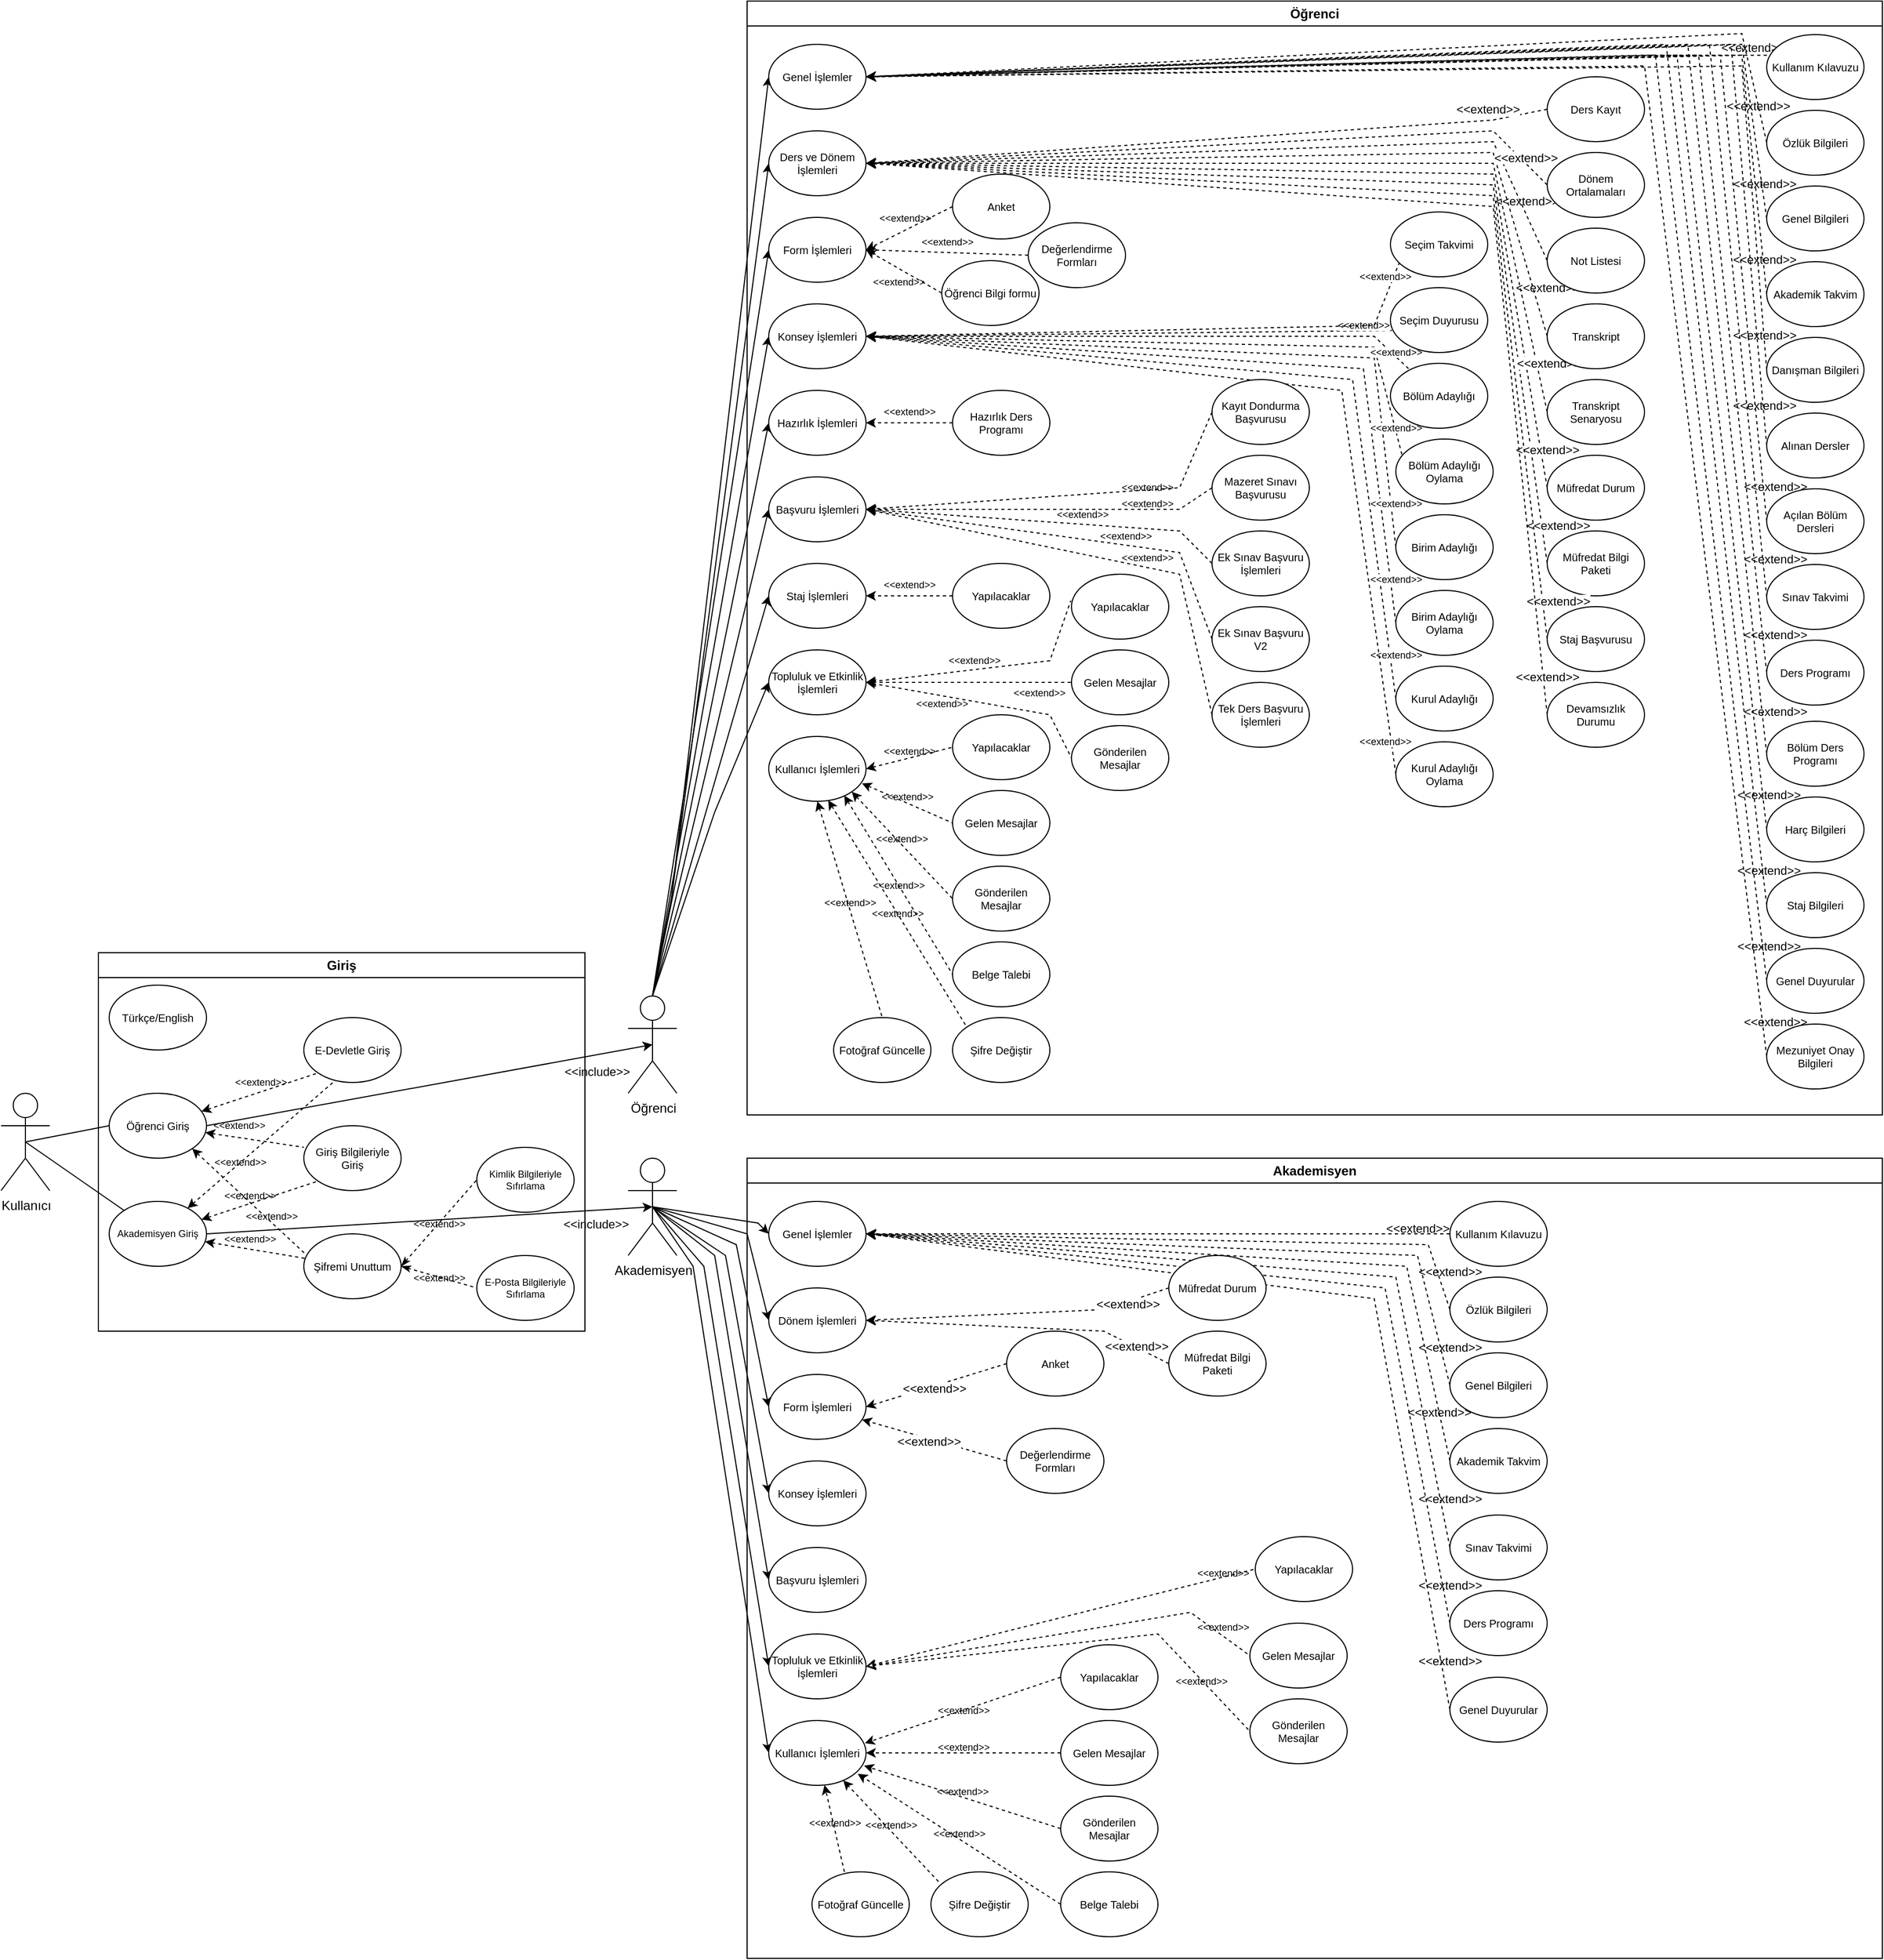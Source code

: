 <mxfile version="26.2.12">
  <diagram name="Page-1" id="brvUyiZEm0prEde-LjQm">
    <mxGraphModel dx="1371" dy="1719" grid="1" gridSize="10" guides="1" tooltips="1" connect="1" arrows="1" fold="1" page="1" pageScale="1" pageWidth="850" pageHeight="1100" math="0" shadow="0">
      <root>
        <mxCell id="0" />
        <mxCell id="1" parent="0" />
        <mxCell id="UXcAdIsX0P1JOGbJmKCX-20" style="rounded=0;orthogonalLoop=1;jettySize=auto;html=1;exitX=0.5;exitY=0.5;exitDx=0;exitDy=0;exitPerimeter=0;entryX=0;entryY=0.5;entryDx=0;entryDy=0;endArrow=none;startFill=0;" edge="1" parent="1" source="b6uFn2SaGQBsOgkf-mmU-1" target="UXcAdIsX0P1JOGbJmKCX-9">
          <mxGeometry relative="1" as="geometry" />
        </mxCell>
        <mxCell id="b6uFn2SaGQBsOgkf-mmU-1" value="Kullanıcı" style="shape=umlActor;verticalLabelPosition=bottom;verticalAlign=top;html=1;outlineConnect=0;aspect=fixed;rounded=1;" parent="1" vertex="1">
          <mxGeometry x="30" y="330" width="45" height="90" as="geometry" />
        </mxCell>
        <mxCell id="UXcAdIsX0P1JOGbJmKCX-21" style="rounded=0;orthogonalLoop=1;jettySize=auto;html=1;exitX=0.5;exitY=0.5;exitDx=0;exitDy=0;exitPerimeter=0;endArrow=none;startFill=0;" edge="1" parent="1" source="b6uFn2SaGQBsOgkf-mmU-1" target="UXcAdIsX0P1JOGbJmKCX-10">
          <mxGeometry relative="1" as="geometry">
            <mxPoint x="62.5" y="415.0" as="sourcePoint" />
          </mxGeometry>
        </mxCell>
        <mxCell id="UXcAdIsX0P1JOGbJmKCX-4" value="Giriş" style="swimlane;whiteSpace=wrap;html=1;" vertex="1" parent="1">
          <mxGeometry x="120" y="200" width="450" height="350" as="geometry">
            <mxRectangle x="120" y="200" width="70" height="30" as="alternateBounds" />
          </mxGeometry>
        </mxCell>
        <mxCell id="UXcAdIsX0P1JOGbJmKCX-5" value="Türkçe/English" style="ellipse;whiteSpace=wrap;html=1;fontSize=10;" vertex="1" parent="UXcAdIsX0P1JOGbJmKCX-4">
          <mxGeometry x="10" y="30" width="90" height="60" as="geometry" />
        </mxCell>
        <mxCell id="UXcAdIsX0P1JOGbJmKCX-17" value="&#xa;&lt;span style=&quot;color: rgb(0, 0, 0); font-family: Helvetica; font-style: normal; font-variant-ligatures: normal; font-variant-caps: normal; font-weight: 400; letter-spacing: normal; orphans: 2; text-align: center; text-indent: 0px; text-transform: none; widows: 2; word-spacing: 0px; -webkit-text-stroke-width: 0px; white-space: nowrap; text-decoration-thickness: initial; text-decoration-style: initial; text-decoration-color: initial; float: none; display: inline !important;&quot;&gt;&amp;lt;&amp;lt;extend&amp;gt;&amp;gt;&lt;/span&gt;&#xa;&#xa;" style="rounded=0;orthogonalLoop=1;jettySize=auto;html=1;dashed=1;fontSize=9;labelBackgroundColor=none;endArrow=none;startFill=1;startArrow=classic;" edge="1" parent="UXcAdIsX0P1JOGbJmKCX-4" source="UXcAdIsX0P1JOGbJmKCX-10" target="UXcAdIsX0P1JOGbJmKCX-13">
          <mxGeometry x="-0.122" y="4" relative="1" as="geometry">
            <mxPoint as="offset" />
          </mxGeometry>
        </mxCell>
        <mxCell id="UXcAdIsX0P1JOGbJmKCX-18" value="&#xa;&lt;span style=&quot;color: rgb(0, 0, 0); font-family: Helvetica; font-style: normal; font-variant-ligatures: normal; font-variant-caps: normal; font-weight: 400; letter-spacing: normal; orphans: 2; text-align: center; text-indent: 0px; text-transform: none; widows: 2; word-spacing: 0px; -webkit-text-stroke-width: 0px; white-space: nowrap; text-decoration-thickness: initial; text-decoration-style: initial; text-decoration-color: initial; float: none; display: inline !important;&quot;&gt;&amp;lt;&amp;lt;extend&amp;gt;&amp;gt;&lt;/span&gt;&#xa;&#xa;" style="rounded=0;orthogonalLoop=1;jettySize=auto;html=1;entryX=0;entryY=1;entryDx=0;entryDy=0;dashed=1;fontSize=9;labelBackgroundColor=none;endArrow=none;startFill=1;startArrow=classic;" edge="1" parent="UXcAdIsX0P1JOGbJmKCX-4" source="UXcAdIsX0P1JOGbJmKCX-10" target="UXcAdIsX0P1JOGbJmKCX-12">
          <mxGeometry x="-0.16" y="2" relative="1" as="geometry">
            <mxPoint as="offset" />
          </mxGeometry>
        </mxCell>
        <mxCell id="UXcAdIsX0P1JOGbJmKCX-10" value="Akademisyen Giriş" style="ellipse;whiteSpace=wrap;html=1;fontSize=9;" vertex="1" parent="UXcAdIsX0P1JOGbJmKCX-4">
          <mxGeometry x="10" y="230" width="90" height="60" as="geometry" />
        </mxCell>
        <mxCell id="UXcAdIsX0P1JOGbJmKCX-14" value="&amp;lt;&amp;lt;extend&amp;gt;&amp;gt;" style="rounded=0;orthogonalLoop=1;jettySize=auto;html=1;entryX=0;entryY=1;entryDx=0;entryDy=0;dashed=1;fontSize=9;labelBackgroundColor=none;endArrow=none;startFill=1;startArrow=classic;" edge="1" parent="UXcAdIsX0P1JOGbJmKCX-4" source="UXcAdIsX0P1JOGbJmKCX-9" target="UXcAdIsX0P1JOGbJmKCX-11">
          <mxGeometry x="0.063" y="8" relative="1" as="geometry">
            <mxPoint as="offset" />
          </mxGeometry>
        </mxCell>
        <mxCell id="UXcAdIsX0P1JOGbJmKCX-9" value="Öğrenci Giriş" style="ellipse;whiteSpace=wrap;html=1;fontSize=10;" vertex="1" parent="UXcAdIsX0P1JOGbJmKCX-4">
          <mxGeometry x="10" y="130" width="90" height="60" as="geometry" />
        </mxCell>
        <mxCell id="UXcAdIsX0P1JOGbJmKCX-11" value="E-Devletle Giriş" style="ellipse;whiteSpace=wrap;html=1;fontSize=10;" vertex="1" parent="UXcAdIsX0P1JOGbJmKCX-4">
          <mxGeometry x="190" y="60" width="90" height="60" as="geometry" />
        </mxCell>
        <mxCell id="UXcAdIsX0P1JOGbJmKCX-12" value="Giriş Bilgileriyle Giriş" style="ellipse;whiteSpace=wrap;html=1;fontSize=10;" vertex="1" parent="UXcAdIsX0P1JOGbJmKCX-4">
          <mxGeometry x="190" y="160" width="90" height="60" as="geometry" />
        </mxCell>
        <mxCell id="UXcAdIsX0P1JOGbJmKCX-24" value="&#xa;&lt;br style=&quot;forced-color-adjust: none; color: rgb(0, 0, 0); font-family: Helvetica; font-size: 9px; font-style: normal; font-variant-ligatures: normal; font-variant-caps: normal; font-weight: 400; letter-spacing: normal; orphans: 2; text-align: center; text-indent: 0px; text-transform: none; widows: 2; word-spacing: 0px; -webkit-text-stroke-width: 0px; white-space: nowrap; text-decoration-thickness: initial; text-decoration-style: initial; text-decoration-color: initial;&quot;&gt;&lt;span data-mx-given-colors=&quot;{&amp;quot;color&amp;quot;:&amp;quot;rgb(0, 0, 0)&amp;quot;}&quot; style=&quot;forced-color-adjust: none; color: light-dark(rgb(0, 0, 0), rgb(237, 237, 237)); font-family: Helvetica; font-size: 9px; font-style: normal; font-variant-ligatures: normal; font-variant-caps: normal; font-weight: 400; letter-spacing: normal; orphans: 2; text-align: center; text-indent: 0px; text-transform: none; widows: 2; word-spacing: 0px; -webkit-text-stroke-width: 0px; white-space: nowrap; text-decoration-thickness: initial; text-decoration-style: initial; text-decoration-color: initial; float: none; display: inline !important;&quot;&gt;&amp;lt;&amp;lt;extend&amp;gt;&amp;gt;&lt;/span&gt;&lt;br style=&quot;forced-color-adjust: none; color: rgb(0, 0, 0); font-family: Helvetica; font-size: 9px; font-style: normal; font-variant-ligatures: normal; font-variant-caps: normal; font-weight: 400; letter-spacing: normal; orphans: 2; text-align: center; text-indent: 0px; text-transform: none; widows: 2; word-spacing: 0px; -webkit-text-stroke-width: 0px; white-space: nowrap; text-decoration-thickness: initial; text-decoration-style: initial; text-decoration-color: initial;&quot;&gt;&#xa;&#xa;" style="rounded=0;orthogonalLoop=1;jettySize=auto;html=1;exitX=1;exitY=0.5;exitDx=0;exitDy=0;entryX=0;entryY=0.5;entryDx=0;entryDy=0;dashed=1;endArrow=none;startFill=1;startArrow=classicThin;labelBackgroundColor=none;" edge="1" parent="UXcAdIsX0P1JOGbJmKCX-4" source="UXcAdIsX0P1JOGbJmKCX-13" target="UXcAdIsX0P1JOGbJmKCX-23">
          <mxGeometry relative="1" as="geometry" />
        </mxCell>
        <mxCell id="UXcAdIsX0P1JOGbJmKCX-25" value="&#xa;&lt;br style=&quot;forced-color-adjust: none; color: rgb(0, 0, 0); font-family: Helvetica; font-size: 9px; font-style: normal; font-variant-ligatures: normal; font-variant-caps: normal; font-weight: 400; letter-spacing: normal; orphans: 2; text-align: center; text-indent: 0px; text-transform: none; widows: 2; word-spacing: 0px; -webkit-text-stroke-width: 0px; white-space: nowrap; text-decoration-thickness: initial; text-decoration-style: initial; text-decoration-color: initial;&quot;&gt;&lt;span data-mx-given-colors=&quot;{&amp;quot;color&amp;quot;:&amp;quot;rgb(0, 0, 0)&amp;quot;}&quot; style=&quot;forced-color-adjust: none; color: light-dark(rgb(0, 0, 0), rgb(237, 237, 237)); font-family: Helvetica; font-size: 9px; font-style: normal; font-variant-ligatures: normal; font-variant-caps: normal; font-weight: 400; letter-spacing: normal; orphans: 2; text-align: center; text-indent: 0px; text-transform: none; widows: 2; word-spacing: 0px; -webkit-text-stroke-width: 0px; white-space: nowrap; text-decoration-thickness: initial; text-decoration-style: initial; text-decoration-color: initial; float: none; display: inline !important;&quot;&gt;&amp;lt;&amp;lt;extend&amp;gt;&amp;gt;&lt;/span&gt;&lt;br style=&quot;forced-color-adjust: none; color: rgb(0, 0, 0); font-family: Helvetica; font-size: 9px; font-style: normal; font-variant-ligatures: normal; font-variant-caps: normal; font-weight: 400; letter-spacing: normal; orphans: 2; text-align: center; text-indent: 0px; text-transform: none; widows: 2; word-spacing: 0px; -webkit-text-stroke-width: 0px; white-space: nowrap; text-decoration-thickness: initial; text-decoration-style: initial; text-decoration-color: initial;&quot;&gt;&#xa;&#xa;" style="rounded=0;orthogonalLoop=1;jettySize=auto;html=1;exitX=1;exitY=0.5;exitDx=0;exitDy=0;entryX=0;entryY=0.5;entryDx=0;entryDy=0;dashed=1;endArrow=none;startFill=1;startArrow=classicThin;labelBackgroundColor=none;" edge="1" parent="UXcAdIsX0P1JOGbJmKCX-4" source="UXcAdIsX0P1JOGbJmKCX-13" target="UXcAdIsX0P1JOGbJmKCX-22">
          <mxGeometry relative="1" as="geometry" />
        </mxCell>
        <mxCell id="UXcAdIsX0P1JOGbJmKCX-13" value="Şifremi Unuttum" style="ellipse;whiteSpace=wrap;html=1;fontSize=10;" vertex="1" parent="UXcAdIsX0P1JOGbJmKCX-4">
          <mxGeometry x="190" y="260" width="90" height="60" as="geometry" />
        </mxCell>
        <mxCell id="UXcAdIsX0P1JOGbJmKCX-15" value="&amp;lt;&amp;lt;extend&amp;gt;&amp;gt;" style="rounded=0;orthogonalLoop=1;jettySize=auto;html=1;entryX=0;entryY=0.333;entryDx=0;entryDy=0;entryPerimeter=0;dashed=1;fontSize=9;labelBackgroundColor=none;endArrow=none;startFill=1;startArrow=classic;" edge="1" parent="UXcAdIsX0P1JOGbJmKCX-4" source="UXcAdIsX0P1JOGbJmKCX-9" target="UXcAdIsX0P1JOGbJmKCX-12">
          <mxGeometry x="-0.354" y="11" relative="1" as="geometry">
            <mxPoint as="offset" />
          </mxGeometry>
        </mxCell>
        <mxCell id="UXcAdIsX0P1JOGbJmKCX-16" value="&#xa;&lt;span style=&quot;color: rgb(0, 0, 0); font-family: Helvetica; font-style: normal; font-variant-ligatures: normal; font-variant-caps: normal; font-weight: 400; letter-spacing: normal; orphans: 2; text-align: center; text-indent: 0px; text-transform: none; widows: 2; word-spacing: 0px; -webkit-text-stroke-width: 0px; white-space: nowrap; text-decoration-thickness: initial; text-decoration-style: initial; text-decoration-color: initial; float: none; display: inline !important;&quot;&gt;&amp;lt;&amp;lt;extend&amp;gt;&amp;gt;&lt;/span&gt;&#xa;&#xa;" style="rounded=0;orthogonalLoop=1;jettySize=auto;html=1;exitX=1;exitY=1;exitDx=0;exitDy=0;entryX=0.013;entryY=0.306;entryDx=0;entryDy=0;entryPerimeter=0;dashed=1;fontSize=9;labelBackgroundColor=none;endArrow=none;startFill=1;startArrow=classic;" edge="1" parent="UXcAdIsX0P1JOGbJmKCX-4" source="UXcAdIsX0P1JOGbJmKCX-9" target="UXcAdIsX0P1JOGbJmKCX-13">
          <mxGeometry x="0.409" y="-1" relative="1" as="geometry">
            <mxPoint y="-1" as="offset" />
          </mxGeometry>
        </mxCell>
        <mxCell id="UXcAdIsX0P1JOGbJmKCX-19" value="&amp;lt;&amp;lt;extend&amp;gt;&amp;gt;" style="rounded=0;orthogonalLoop=1;jettySize=auto;html=1;entryX=0.312;entryY=0.984;entryDx=0;entryDy=0;entryPerimeter=0;dashed=1;fontSize=9;labelBackgroundColor=none;endArrow=none;startFill=1;startArrow=classic;" edge="1" parent="UXcAdIsX0P1JOGbJmKCX-4" source="UXcAdIsX0P1JOGbJmKCX-10" target="UXcAdIsX0P1JOGbJmKCX-11">
          <mxGeometry x="-0.282" relative="1" as="geometry">
            <mxPoint as="offset" />
          </mxGeometry>
        </mxCell>
        <mxCell id="UXcAdIsX0P1JOGbJmKCX-22" value="Kimlik Bilgileriyle Sıfırlama" style="ellipse;whiteSpace=wrap;html=1;fontSize=9;" vertex="1" parent="UXcAdIsX0P1JOGbJmKCX-4">
          <mxGeometry x="350" y="180" width="90" height="60" as="geometry" />
        </mxCell>
        <mxCell id="UXcAdIsX0P1JOGbJmKCX-23" value="E-Posta Bilgileriyle Sıfırlama" style="ellipse;whiteSpace=wrap;html=1;fontSize=9;" vertex="1" parent="UXcAdIsX0P1JOGbJmKCX-4">
          <mxGeometry x="350" y="280" width="90" height="60" as="geometry" />
        </mxCell>
        <mxCell id="UXcAdIsX0P1JOGbJmKCX-58" style="rounded=0;orthogonalLoop=1;jettySize=auto;html=1;exitX=0.5;exitY=0;exitDx=0;exitDy=0;exitPerimeter=0;entryX=0;entryY=0.5;entryDx=0;entryDy=0;" edge="1" parent="1" source="UXcAdIsX0P1JOGbJmKCX-27" target="UXcAdIsX0P1JOGbJmKCX-41">
          <mxGeometry relative="1" as="geometry">
            <Array as="points">
              <mxPoint x="690" y="70" />
            </Array>
          </mxGeometry>
        </mxCell>
        <mxCell id="UXcAdIsX0P1JOGbJmKCX-59" style="rounded=0;orthogonalLoop=1;jettySize=auto;html=1;exitX=0.5;exitY=0;exitDx=0;exitDy=0;exitPerimeter=0;entryX=0;entryY=0.5;entryDx=0;entryDy=0;" edge="1" parent="1" source="UXcAdIsX0P1JOGbJmKCX-27" target="UXcAdIsX0P1JOGbJmKCX-40">
          <mxGeometry relative="1" as="geometry">
            <Array as="points" />
          </mxGeometry>
        </mxCell>
        <mxCell id="UXcAdIsX0P1JOGbJmKCX-60" style="rounded=0;orthogonalLoop=1;jettySize=auto;html=1;exitX=0.5;exitY=0;exitDx=0;exitDy=0;exitPerimeter=0;entryX=0;entryY=0.5;entryDx=0;entryDy=0;" edge="1" parent="1" source="UXcAdIsX0P1JOGbJmKCX-27" target="UXcAdIsX0P1JOGbJmKCX-39">
          <mxGeometry relative="1" as="geometry">
            <Array as="points" />
          </mxGeometry>
        </mxCell>
        <mxCell id="UXcAdIsX0P1JOGbJmKCX-61" style="rounded=0;orthogonalLoop=1;jettySize=auto;html=1;exitX=0.5;exitY=0;exitDx=0;exitDy=0;exitPerimeter=0;entryX=0;entryY=0.5;entryDx=0;entryDy=0;" edge="1" parent="1" source="UXcAdIsX0P1JOGbJmKCX-27" target="UXcAdIsX0P1JOGbJmKCX-38">
          <mxGeometry relative="1" as="geometry">
            <Array as="points" />
          </mxGeometry>
        </mxCell>
        <mxCell id="UXcAdIsX0P1JOGbJmKCX-62" style="rounded=0;orthogonalLoop=1;jettySize=auto;html=1;entryX=0;entryY=0.5;entryDx=0;entryDy=0;exitX=0.5;exitY=0;exitDx=0;exitDy=0;exitPerimeter=0;" edge="1" parent="1" source="UXcAdIsX0P1JOGbJmKCX-27" target="UXcAdIsX0P1JOGbJmKCX-36">
          <mxGeometry relative="1" as="geometry">
            <mxPoint x="640" y="240" as="sourcePoint" />
            <Array as="points" />
          </mxGeometry>
        </mxCell>
        <mxCell id="UXcAdIsX0P1JOGbJmKCX-63" style="rounded=0;orthogonalLoop=1;jettySize=auto;html=1;exitX=0.5;exitY=0;exitDx=0;exitDy=0;exitPerimeter=0;entryX=0;entryY=0.5;entryDx=0;entryDy=0;" edge="1" parent="1" source="UXcAdIsX0P1JOGbJmKCX-27" target="UXcAdIsX0P1JOGbJmKCX-35">
          <mxGeometry relative="1" as="geometry">
            <Array as="points" />
          </mxGeometry>
        </mxCell>
        <mxCell id="UXcAdIsX0P1JOGbJmKCX-64" style="rounded=0;orthogonalLoop=1;jettySize=auto;html=1;exitX=0.5;exitY=0;exitDx=0;exitDy=0;exitPerimeter=0;entryX=0;entryY=0.5;entryDx=0;entryDy=0;" edge="1" parent="1" source="UXcAdIsX0P1JOGbJmKCX-27" target="UXcAdIsX0P1JOGbJmKCX-34">
          <mxGeometry relative="1" as="geometry">
            <Array as="points">
              <mxPoint x="650" y="150" />
            </Array>
          </mxGeometry>
        </mxCell>
        <mxCell id="UXcAdIsX0P1JOGbJmKCX-65" style="rounded=0;orthogonalLoop=1;jettySize=auto;html=1;exitX=0.5;exitY=0;exitDx=0;exitDy=0;exitPerimeter=0;entryX=0;entryY=0.5;entryDx=0;entryDy=0;" edge="1" parent="1" source="UXcAdIsX0P1JOGbJmKCX-27" target="UXcAdIsX0P1JOGbJmKCX-33">
          <mxGeometry relative="1" as="geometry">
            <Array as="points">
              <mxPoint x="650" y="150" />
            </Array>
          </mxGeometry>
        </mxCell>
        <mxCell id="UXcAdIsX0P1JOGbJmKCX-27" value="Öğrenci" style="shape=umlActor;verticalLabelPosition=bottom;verticalAlign=top;html=1;outlineConnect=0;aspect=fixed;rounded=1;" vertex="1" parent="1">
          <mxGeometry x="610" y="240" width="45" height="90" as="geometry" />
        </mxCell>
        <mxCell id="UXcAdIsX0P1JOGbJmKCX-50" style="rounded=0;orthogonalLoop=1;jettySize=auto;html=1;exitX=0.5;exitY=0.5;exitDx=0;exitDy=0;exitPerimeter=0;entryX=0;entryY=0.5;entryDx=0;entryDy=0;" edge="1" parent="1" source="UXcAdIsX0P1JOGbJmKCX-28" target="UXcAdIsX0P1JOGbJmKCX-43">
          <mxGeometry relative="1" as="geometry">
            <Array as="points">
              <mxPoint x="730" y="450" />
            </Array>
          </mxGeometry>
        </mxCell>
        <mxCell id="UXcAdIsX0P1JOGbJmKCX-51" style="rounded=0;orthogonalLoop=1;jettySize=auto;html=1;exitX=0.5;exitY=0.5;exitDx=0;exitDy=0;exitPerimeter=0;entryX=0;entryY=0.5;entryDx=0;entryDy=0;" edge="1" parent="1" source="UXcAdIsX0P1JOGbJmKCX-28" target="UXcAdIsX0P1JOGbJmKCX-44">
          <mxGeometry relative="1" as="geometry">
            <Array as="points">
              <mxPoint x="720" y="460" />
            </Array>
          </mxGeometry>
        </mxCell>
        <mxCell id="UXcAdIsX0P1JOGbJmKCX-52" style="rounded=0;orthogonalLoop=1;jettySize=auto;html=1;exitX=0.5;exitY=0.5;exitDx=0;exitDy=0;exitPerimeter=0;entryX=0;entryY=0.5;entryDx=0;entryDy=0;" edge="1" parent="1" source="UXcAdIsX0P1JOGbJmKCX-28" target="UXcAdIsX0P1JOGbJmKCX-45">
          <mxGeometry relative="1" as="geometry">
            <Array as="points">
              <mxPoint x="710" y="470" />
            </Array>
          </mxGeometry>
        </mxCell>
        <mxCell id="UXcAdIsX0P1JOGbJmKCX-53" style="rounded=0;orthogonalLoop=1;jettySize=auto;html=1;exitX=0.5;exitY=0.5;exitDx=0;exitDy=0;exitPerimeter=0;entryX=0;entryY=0.5;entryDx=0;entryDy=0;" edge="1" parent="1" source="UXcAdIsX0P1JOGbJmKCX-28" target="UXcAdIsX0P1JOGbJmKCX-46">
          <mxGeometry relative="1" as="geometry">
            <Array as="points">
              <mxPoint x="700" y="480" />
            </Array>
          </mxGeometry>
        </mxCell>
        <mxCell id="UXcAdIsX0P1JOGbJmKCX-54" style="rounded=0;orthogonalLoop=1;jettySize=auto;html=1;exitX=0.5;exitY=0.5;exitDx=0;exitDy=0;exitPerimeter=0;entryX=0;entryY=0.5;entryDx=0;entryDy=0;" edge="1" parent="1" source="UXcAdIsX0P1JOGbJmKCX-28" target="UXcAdIsX0P1JOGbJmKCX-47">
          <mxGeometry relative="1" as="geometry">
            <Array as="points">
              <mxPoint x="690" y="480" />
            </Array>
          </mxGeometry>
        </mxCell>
        <mxCell id="UXcAdIsX0P1JOGbJmKCX-55" style="rounded=0;orthogonalLoop=1;jettySize=auto;html=1;exitX=0.5;exitY=0.5;exitDx=0;exitDy=0;exitPerimeter=0;entryX=0;entryY=0.5;entryDx=0;entryDy=0;" edge="1" parent="1" source="UXcAdIsX0P1JOGbJmKCX-28" target="UXcAdIsX0P1JOGbJmKCX-48">
          <mxGeometry relative="1" as="geometry">
            <Array as="points">
              <mxPoint x="680" y="490" />
            </Array>
          </mxGeometry>
        </mxCell>
        <mxCell id="UXcAdIsX0P1JOGbJmKCX-56" style="rounded=0;orthogonalLoop=1;jettySize=auto;html=1;exitX=0.5;exitY=0.5;exitDx=0;exitDy=0;exitPerimeter=0;entryX=0;entryY=0.5;entryDx=0;entryDy=0;" edge="1" parent="1" source="UXcAdIsX0P1JOGbJmKCX-28" target="UXcAdIsX0P1JOGbJmKCX-49">
          <mxGeometry relative="1" as="geometry">
            <Array as="points">
              <mxPoint x="670" y="490" />
            </Array>
          </mxGeometry>
        </mxCell>
        <mxCell id="UXcAdIsX0P1JOGbJmKCX-28" value="Akademisyen" style="shape=umlActor;verticalLabelPosition=bottom;verticalAlign=top;html=1;outlineConnect=0;aspect=fixed;rounded=1;" vertex="1" parent="1">
          <mxGeometry x="610" y="390" width="45" height="90" as="geometry" />
        </mxCell>
        <mxCell id="UXcAdIsX0P1JOGbJmKCX-29" style="rounded=0;orthogonalLoop=1;jettySize=auto;html=1;exitX=1;exitY=0.5;exitDx=0;exitDy=0;entryX=0.5;entryY=0.5;entryDx=0;entryDy=0;entryPerimeter=0;" edge="1" parent="1" source="UXcAdIsX0P1JOGbJmKCX-9" target="UXcAdIsX0P1JOGbJmKCX-27">
          <mxGeometry relative="1" as="geometry" />
        </mxCell>
        <mxCell id="UXcAdIsX0P1JOGbJmKCX-248" value="&amp;lt;&amp;lt;include&amp;gt;&amp;gt;" style="edgeLabel;html=1;align=center;verticalAlign=middle;resizable=0;points=[];labelBackgroundColor=none;" vertex="1" connectable="0" parent="UXcAdIsX0P1JOGbJmKCX-29">
          <mxGeometry x="0.755" y="2" relative="1" as="geometry">
            <mxPoint x="-1" y="18" as="offset" />
          </mxGeometry>
        </mxCell>
        <mxCell id="UXcAdIsX0P1JOGbJmKCX-30" style="rounded=0;orthogonalLoop=1;jettySize=auto;html=1;exitX=1;exitY=0.5;exitDx=0;exitDy=0;entryX=0.5;entryY=0.5;entryDx=0;entryDy=0;entryPerimeter=0;" edge="1" parent="1" source="UXcAdIsX0P1JOGbJmKCX-10" target="UXcAdIsX0P1JOGbJmKCX-28">
          <mxGeometry relative="1" as="geometry" />
        </mxCell>
        <mxCell id="UXcAdIsX0P1JOGbJmKCX-245" value="&amp;lt;&amp;lt;include&amp;gt;&amp;gt;" style="edgeLabel;html=1;align=center;verticalAlign=middle;resizable=0;points=[];labelBackgroundColor=none;" vertex="1" connectable="0" parent="UXcAdIsX0P1JOGbJmKCX-30">
          <mxGeometry x="0.812" y="-3" relative="1" as="geometry">
            <mxPoint x="-14" y="10" as="offset" />
          </mxGeometry>
        </mxCell>
        <mxCell id="UXcAdIsX0P1JOGbJmKCX-32" value="Akademisyen" style="swimlane;whiteSpace=wrap;html=1;" vertex="1" parent="1">
          <mxGeometry x="720" y="390" width="1050" height="740" as="geometry" />
        </mxCell>
        <mxCell id="UXcAdIsX0P1JOGbJmKCX-43" value="Genel İşlemler" style="ellipse;whiteSpace=wrap;html=1;fontSize=10;" vertex="1" parent="UXcAdIsX0P1JOGbJmKCX-32">
          <mxGeometry x="20" y="40" width="90" height="60" as="geometry" />
        </mxCell>
        <mxCell id="UXcAdIsX0P1JOGbJmKCX-44" value="Dönem İşlemleri" style="ellipse;whiteSpace=wrap;html=1;fontSize=10;" vertex="1" parent="UXcAdIsX0P1JOGbJmKCX-32">
          <mxGeometry x="20" y="120" width="90" height="60" as="geometry" />
        </mxCell>
        <mxCell id="UXcAdIsX0P1JOGbJmKCX-45" value="Form İşlemleri" style="ellipse;whiteSpace=wrap;html=1;fontSize=10;" vertex="1" parent="UXcAdIsX0P1JOGbJmKCX-32">
          <mxGeometry x="20" y="200" width="90" height="60" as="geometry" />
        </mxCell>
        <mxCell id="UXcAdIsX0P1JOGbJmKCX-46" value="Konsey İşlemleri" style="ellipse;whiteSpace=wrap;html=1;fontSize=10;" vertex="1" parent="UXcAdIsX0P1JOGbJmKCX-32">
          <mxGeometry x="20" y="280" width="90" height="60" as="geometry" />
        </mxCell>
        <mxCell id="UXcAdIsX0P1JOGbJmKCX-47" value="Başvuru İşlemleri" style="ellipse;whiteSpace=wrap;html=1;fontSize=10;" vertex="1" parent="UXcAdIsX0P1JOGbJmKCX-32">
          <mxGeometry x="20" y="360" width="90" height="60" as="geometry" />
        </mxCell>
        <mxCell id="UXcAdIsX0P1JOGbJmKCX-241" value="&#xa;&lt;span style=&quot;color: rgb(0, 0, 0); font-family: Helvetica; font-size: 9px; font-style: normal; font-variant-ligatures: normal; font-variant-caps: normal; font-weight: 400; letter-spacing: normal; orphans: 2; text-align: center; text-indent: 0px; text-transform: none; widows: 2; word-spacing: 0px; -webkit-text-stroke-width: 0px; white-space: nowrap; text-decoration-thickness: initial; text-decoration-style: initial; text-decoration-color: initial; float: none; display: inline !important;&quot;&gt;&amp;lt;&amp;lt;extend&amp;gt;&amp;gt;&lt;/span&gt;&#xa;&#xa;" style="rounded=0;orthogonalLoop=1;jettySize=auto;html=1;exitX=1;exitY=0.5;exitDx=0;exitDy=0;entryX=0;entryY=0.5;entryDx=0;entryDy=0;dashed=1;startArrow=classic;startFill=0;endArrow=none;labelBackgroundColor=none;" edge="1" parent="UXcAdIsX0P1JOGbJmKCX-32" source="UXcAdIsX0P1JOGbJmKCX-48" target="UXcAdIsX0P1JOGbJmKCX-240">
          <mxGeometry x="0.83" y="-2" relative="1" as="geometry">
            <mxPoint as="offset" />
          </mxGeometry>
        </mxCell>
        <mxCell id="UXcAdIsX0P1JOGbJmKCX-242" value="&#xa;&lt;span style=&quot;color: rgb(0, 0, 0); font-family: Helvetica; font-size: 9px; font-style: normal; font-variant-ligatures: normal; font-variant-caps: normal; font-weight: 400; letter-spacing: normal; orphans: 2; text-align: center; text-indent: 0px; text-transform: none; widows: 2; word-spacing: 0px; -webkit-text-stroke-width: 0px; white-space: nowrap; text-decoration-thickness: initial; text-decoration-style: initial; text-decoration-color: initial; float: none; display: inline !important;&quot;&gt;&amp;lt;&amp;lt;extend&amp;gt;&amp;gt;&lt;/span&gt;&#xa;&#xa;" style="rounded=0;orthogonalLoop=1;jettySize=auto;html=1;exitX=1;exitY=0.5;exitDx=0;exitDy=0;entryX=0;entryY=0.5;entryDx=0;entryDy=0;dashed=1;startArrow=classic;startFill=0;endArrow=none;labelBackgroundColor=none;" edge="1" parent="UXcAdIsX0P1JOGbJmKCX-32" source="UXcAdIsX0P1JOGbJmKCX-48" target="UXcAdIsX0P1JOGbJmKCX-239">
          <mxGeometry x="0.828" y="1" relative="1" as="geometry">
            <Array as="points">
              <mxPoint x="410" y="420" />
            </Array>
            <mxPoint as="offset" />
          </mxGeometry>
        </mxCell>
        <mxCell id="UXcAdIsX0P1JOGbJmKCX-243" value="&#xa;&lt;span style=&quot;color: rgb(0, 0, 0); font-family: Helvetica; font-size: 9px; font-style: normal; font-variant-ligatures: normal; font-variant-caps: normal; font-weight: 400; letter-spacing: normal; orphans: 2; text-align: center; text-indent: 0px; text-transform: none; widows: 2; word-spacing: 0px; -webkit-text-stroke-width: 0px; white-space: nowrap; text-decoration-thickness: initial; text-decoration-style: initial; text-decoration-color: initial; float: none; display: inline !important;&quot;&gt;&amp;lt;&amp;lt;extend&amp;gt;&amp;gt;&lt;/span&gt;&#xa;&#xa;" style="rounded=0;orthogonalLoop=1;jettySize=auto;html=1;exitX=1;exitY=0.5;exitDx=0;exitDy=0;entryX=0;entryY=0.5;entryDx=0;entryDy=0;dashed=1;startArrow=classic;startFill=0;endArrow=none;labelBackgroundColor=none;" edge="1" parent="UXcAdIsX0P1JOGbJmKCX-32" source="UXcAdIsX0P1JOGbJmKCX-48" target="UXcAdIsX0P1JOGbJmKCX-238">
          <mxGeometry x="0.697" y="-5" relative="1" as="geometry">
            <Array as="points">
              <mxPoint x="380" y="440" />
            </Array>
            <mxPoint as="offset" />
          </mxGeometry>
        </mxCell>
        <mxCell id="UXcAdIsX0P1JOGbJmKCX-48" value="Topluluk ve Etkinlik İşlemleri" style="ellipse;whiteSpace=wrap;html=1;fontSize=10;" vertex="1" parent="UXcAdIsX0P1JOGbJmKCX-32">
          <mxGeometry x="20" y="440" width="90" height="60" as="geometry" />
        </mxCell>
        <mxCell id="UXcAdIsX0P1JOGbJmKCX-49" value="Kullanıcı İşlemleri" style="ellipse;whiteSpace=wrap;html=1;fontSize=10;" vertex="1" parent="UXcAdIsX0P1JOGbJmKCX-32">
          <mxGeometry x="20" y="520" width="90" height="60" as="geometry" />
        </mxCell>
        <mxCell id="UXcAdIsX0P1JOGbJmKCX-211" value="&#xa;&lt;span style=&quot;color: rgb(0, 0, 0); font-family: Helvetica; font-size: 9px; font-style: normal; font-variant-ligatures: normal; font-variant-caps: normal; font-weight: 400; letter-spacing: normal; orphans: 2; text-align: center; text-indent: 0px; text-transform: none; widows: 2; word-spacing: 0px; -webkit-text-stroke-width: 0px; white-space: nowrap; text-decoration-thickness: initial; text-decoration-style: initial; text-decoration-color: initial; float: none; display: inline !important;&quot;&gt;&amp;lt;&amp;lt;extend&amp;gt;&amp;gt;&lt;/span&gt;&#xa;&#xa;" style="rounded=0;orthogonalLoop=1;jettySize=auto;html=1;exitX=0;exitY=0.5;exitDx=0;exitDy=0;labelBackgroundColor=none;dashed=1;fontSize=9;entryX=0.915;entryY=0.822;entryDx=0;entryDy=0;entryPerimeter=0;" edge="1" parent="UXcAdIsX0P1JOGbJmKCX-32" source="UXcAdIsX0P1JOGbJmKCX-203" target="UXcAdIsX0P1JOGbJmKCX-49">
          <mxGeometry relative="1" as="geometry">
            <mxPoint x="120" y="580" as="targetPoint" />
          </mxGeometry>
        </mxCell>
        <mxCell id="UXcAdIsX0P1JOGbJmKCX-203" value="Belge Talebi" style="ellipse;whiteSpace=wrap;html=1;fontSize=10;" vertex="1" parent="UXcAdIsX0P1JOGbJmKCX-32">
          <mxGeometry x="290" y="660" width="90" height="60" as="geometry" />
        </mxCell>
        <mxCell id="UXcAdIsX0P1JOGbJmKCX-212" value="&#xa;&lt;span style=&quot;color: rgb(0, 0, 0); font-family: Helvetica; font-size: 9px; font-style: normal; font-variant-ligatures: normal; font-variant-caps: normal; font-weight: 400; letter-spacing: normal; orphans: 2; text-align: center; text-indent: 0px; text-transform: none; widows: 2; word-spacing: 0px; -webkit-text-stroke-width: 0px; white-space: nowrap; text-decoration-thickness: initial; text-decoration-style: initial; text-decoration-color: initial; float: none; display: inline !important;&quot;&gt;&amp;lt;&amp;lt;extend&amp;gt;&amp;gt;&lt;/span&gt;&#xa;&#xa;" style="rounded=0;orthogonalLoop=1;jettySize=auto;html=1;exitX=0;exitY=0.5;exitDx=0;exitDy=0;entryX=0.98;entryY=0.697;entryDx=0;entryDy=0;labelBackgroundColor=none;dashed=1;fontSize=9;entryPerimeter=0;" edge="1" parent="UXcAdIsX0P1JOGbJmKCX-32" source="UXcAdIsX0P1JOGbJmKCX-204" target="UXcAdIsX0P1JOGbJmKCX-49">
          <mxGeometry relative="1" as="geometry" />
        </mxCell>
        <mxCell id="UXcAdIsX0P1JOGbJmKCX-204" value="Gönderilen Mesajlar" style="ellipse;whiteSpace=wrap;html=1;fontSize=10;" vertex="1" parent="UXcAdIsX0P1JOGbJmKCX-32">
          <mxGeometry x="290" y="590" width="90" height="60" as="geometry" />
        </mxCell>
        <mxCell id="UXcAdIsX0P1JOGbJmKCX-213" value="&#xa;&lt;span style=&quot;color: rgb(0, 0, 0); font-family: Helvetica; font-size: 9px; font-style: normal; font-variant-ligatures: normal; font-variant-caps: normal; font-weight: 400; letter-spacing: normal; orphans: 2; text-align: center; text-indent: 0px; text-transform: none; widows: 2; word-spacing: 0px; -webkit-text-stroke-width: 0px; white-space: nowrap; text-decoration-thickness: initial; text-decoration-style: initial; text-decoration-color: initial; float: none; display: inline !important;&quot;&gt;&amp;lt;&amp;lt;extend&amp;gt;&amp;gt;&lt;/span&gt;&#xa;&#xa;" style="rounded=0;orthogonalLoop=1;jettySize=auto;html=1;exitX=0;exitY=0.5;exitDx=0;exitDy=0;entryX=1;entryY=0.5;entryDx=0;entryDy=0;labelBackgroundColor=none;dashed=1;fontSize=9;" edge="1" parent="UXcAdIsX0P1JOGbJmKCX-32" source="UXcAdIsX0P1JOGbJmKCX-205" target="UXcAdIsX0P1JOGbJmKCX-49">
          <mxGeometry relative="1" as="geometry">
            <mxPoint x="120" y="520" as="targetPoint" />
          </mxGeometry>
        </mxCell>
        <mxCell id="UXcAdIsX0P1JOGbJmKCX-205" value="Gelen Mesajlar" style="ellipse;whiteSpace=wrap;html=1;fontSize=10;" vertex="1" parent="UXcAdIsX0P1JOGbJmKCX-32">
          <mxGeometry x="290" y="520" width="90" height="60" as="geometry" />
        </mxCell>
        <mxCell id="UXcAdIsX0P1JOGbJmKCX-214" value="&amp;lt;&amp;lt;extend&amp;gt;&amp;gt;" style="rounded=0;orthogonalLoop=1;jettySize=auto;html=1;exitX=0;exitY=0.5;exitDx=0;exitDy=0;entryX=0.989;entryY=0.35;entryDx=0;entryDy=0;labelBackgroundColor=none;dashed=1;fontSize=9;entryPerimeter=0;" edge="1" parent="UXcAdIsX0P1JOGbJmKCX-32" source="UXcAdIsX0P1JOGbJmKCX-206" target="UXcAdIsX0P1JOGbJmKCX-49">
          <mxGeometry x="0.001" relative="1" as="geometry">
            <mxPoint as="offset" />
          </mxGeometry>
        </mxCell>
        <mxCell id="UXcAdIsX0P1JOGbJmKCX-206" value="Yapılacaklar" style="ellipse;whiteSpace=wrap;html=1;fontSize=10;" vertex="1" parent="UXcAdIsX0P1JOGbJmKCX-32">
          <mxGeometry x="290" y="450" width="90" height="60" as="geometry" />
        </mxCell>
        <mxCell id="UXcAdIsX0P1JOGbJmKCX-210" value="&#xa;&lt;span style=&quot;color: rgb(0, 0, 0); font-family: Helvetica; font-size: 9px; font-style: normal; font-variant-ligatures: normal; font-variant-caps: normal; font-weight: 400; letter-spacing: normal; orphans: 2; text-align: center; text-indent: 0px; text-transform: none; widows: 2; word-spacing: 0px; -webkit-text-stroke-width: 0px; white-space: nowrap; text-decoration-thickness: initial; text-decoration-style: initial; text-decoration-color: initial; float: none; display: inline !important;&quot;&gt;&amp;lt;&amp;lt;extend&amp;gt;&amp;gt;&lt;/span&gt;&#xa;&#xa;" style="rounded=0;orthogonalLoop=1;jettySize=auto;html=1;exitX=0.078;exitY=0.15;exitDx=0;exitDy=0;labelBackgroundColor=none;dashed=1;fontSize=9;exitPerimeter=0;" edge="1" parent="UXcAdIsX0P1JOGbJmKCX-32" source="UXcAdIsX0P1JOGbJmKCX-207" target="UXcAdIsX0P1JOGbJmKCX-49">
          <mxGeometry relative="1" as="geometry">
            <mxPoint x="170" y="560" as="targetPoint" />
          </mxGeometry>
        </mxCell>
        <mxCell id="UXcAdIsX0P1JOGbJmKCX-207" value="Şifre Değiştir" style="ellipse;whiteSpace=wrap;html=1;fontSize=10;" vertex="1" parent="UXcAdIsX0P1JOGbJmKCX-32">
          <mxGeometry x="170" y="660" width="90" height="60" as="geometry" />
        </mxCell>
        <mxCell id="UXcAdIsX0P1JOGbJmKCX-209" value="&#xa;&lt;span style=&quot;color: rgb(0, 0, 0); font-family: Helvetica; font-size: 9px; font-style: normal; font-variant-ligatures: normal; font-variant-caps: normal; font-weight: 400; letter-spacing: normal; orphans: 2; text-align: center; text-indent: 0px; text-transform: none; widows: 2; word-spacing: 0px; -webkit-text-stroke-width: 0px; white-space: nowrap; text-decoration-thickness: initial; text-decoration-style: initial; text-decoration-color: initial; float: none; display: inline !important;&quot;&gt;&amp;lt;&amp;lt;extend&amp;gt;&amp;gt;&lt;/span&gt;&#xa;&#xa;" style="rounded=0;orthogonalLoop=1;jettySize=auto;html=1;exitX=0.333;exitY=0;exitDx=0;exitDy=0;labelBackgroundColor=none;dashed=1;fontSize=9;exitPerimeter=0;" edge="1" parent="UXcAdIsX0P1JOGbJmKCX-32" source="UXcAdIsX0P1JOGbJmKCX-208" target="UXcAdIsX0P1JOGbJmKCX-49">
          <mxGeometry relative="1" as="geometry" />
        </mxCell>
        <mxCell id="UXcAdIsX0P1JOGbJmKCX-208" value="Fotoğraf Güncelle" style="ellipse;whiteSpace=wrap;html=1;fontSize=10;" vertex="1" parent="UXcAdIsX0P1JOGbJmKCX-32">
          <mxGeometry x="60" y="660" width="90" height="60" as="geometry" />
        </mxCell>
        <mxCell id="UXcAdIsX0P1JOGbJmKCX-238" value="Gönderilen Mesajlar" style="ellipse;whiteSpace=wrap;html=1;fontSize=10;" vertex="1" parent="UXcAdIsX0P1JOGbJmKCX-32">
          <mxGeometry x="465" y="500" width="90" height="60" as="geometry" />
        </mxCell>
        <mxCell id="UXcAdIsX0P1JOGbJmKCX-239" value="Gelen Mesajlar" style="ellipse;whiteSpace=wrap;html=1;fontSize=10;" vertex="1" parent="UXcAdIsX0P1JOGbJmKCX-32">
          <mxGeometry x="465" y="430" width="90" height="60" as="geometry" />
        </mxCell>
        <mxCell id="UXcAdIsX0P1JOGbJmKCX-240" value="Yapılacaklar" style="ellipse;whiteSpace=wrap;html=1;fontSize=10;" vertex="1" parent="UXcAdIsX0P1JOGbJmKCX-32">
          <mxGeometry x="470" y="350" width="90" height="60" as="geometry" />
        </mxCell>
        <mxCell id="UXcAdIsX0P1JOGbJmKCX-252" style="rounded=0;orthogonalLoop=1;jettySize=auto;html=1;exitX=0;exitY=0.5;exitDx=0;exitDy=0;dashed=1;fontSize=9;labelBackgroundColor=none;" edge="1" parent="UXcAdIsX0P1JOGbJmKCX-32" source="UXcAdIsX0P1JOGbJmKCX-249" target="UXcAdIsX0P1JOGbJmKCX-45">
          <mxGeometry relative="1" as="geometry" />
        </mxCell>
        <mxCell id="UXcAdIsX0P1JOGbJmKCX-253" value="&amp;lt;&amp;lt;extend&amp;gt;&amp;gt;" style="edgeLabel;html=1;align=center;verticalAlign=middle;resizable=0;points=[];" vertex="1" connectable="0" parent="UXcAdIsX0P1JOGbJmKCX-252">
          <mxGeometry x="0.069" y="2" relative="1" as="geometry">
            <mxPoint as="offset" />
          </mxGeometry>
        </mxCell>
        <mxCell id="UXcAdIsX0P1JOGbJmKCX-249" value="Değerlendirme Formları" style="ellipse;whiteSpace=wrap;html=1;fontSize=10;" vertex="1" parent="UXcAdIsX0P1JOGbJmKCX-32">
          <mxGeometry x="240" y="250" width="90" height="60" as="geometry" />
        </mxCell>
        <mxCell id="UXcAdIsX0P1JOGbJmKCX-251" style="rounded=0;orthogonalLoop=1;jettySize=auto;html=1;exitX=0;exitY=0.5;exitDx=0;exitDy=0;entryX=1;entryY=0.5;entryDx=0;entryDy=0;dashed=1;fontSize=9;labelBackgroundColor=none;" edge="1" parent="UXcAdIsX0P1JOGbJmKCX-32" source="UXcAdIsX0P1JOGbJmKCX-250" target="UXcAdIsX0P1JOGbJmKCX-45">
          <mxGeometry relative="1" as="geometry" />
        </mxCell>
        <mxCell id="UXcAdIsX0P1JOGbJmKCX-254" value="&amp;lt;&amp;lt;extend&amp;gt;&amp;gt;" style="edgeLabel;html=1;align=center;verticalAlign=middle;resizable=0;points=[];" vertex="1" connectable="0" parent="UXcAdIsX0P1JOGbJmKCX-251">
          <mxGeometry x="0.047" y="2" relative="1" as="geometry">
            <mxPoint as="offset" />
          </mxGeometry>
        </mxCell>
        <mxCell id="UXcAdIsX0P1JOGbJmKCX-250" value="Anket" style="ellipse;whiteSpace=wrap;html=1;fontSize=10;" vertex="1" parent="UXcAdIsX0P1JOGbJmKCX-32">
          <mxGeometry x="240" y="160" width="90" height="60" as="geometry" />
        </mxCell>
        <mxCell id="UXcAdIsX0P1JOGbJmKCX-314" value="&#xa;&lt;span style=&quot;color: rgb(0, 0, 0); font-family: Helvetica; font-size: 11px; font-style: normal; font-variant-ligatures: normal; font-variant-caps: normal; font-weight: 400; letter-spacing: normal; orphans: 2; text-align: center; text-indent: 0px; text-transform: none; widows: 2; word-spacing: 0px; -webkit-text-stroke-width: 0px; white-space: nowrap; text-decoration-thickness: initial; text-decoration-style: initial; text-decoration-color: initial; float: none; display: inline !important;&quot;&gt;&amp;lt;&amp;lt;extend&amp;gt;&amp;gt;&lt;/span&gt;&#xa;&#xa;" style="rounded=0;orthogonalLoop=1;jettySize=auto;html=1;exitX=0;exitY=0.5;exitDx=0;exitDy=0;entryX=1;entryY=0.5;entryDx=0;entryDy=0;labelBackgroundColor=none;dashed=1;fontSize=9;" edge="1" parent="UXcAdIsX0P1JOGbJmKCX-32" source="UXcAdIsX0P1JOGbJmKCX-255" target="UXcAdIsX0P1JOGbJmKCX-43">
          <mxGeometry x="-0.88" y="1" relative="1" as="geometry">
            <Array as="points">
              <mxPoint x="610" y="100" />
            </Array>
            <mxPoint as="offset" />
          </mxGeometry>
        </mxCell>
        <mxCell id="UXcAdIsX0P1JOGbJmKCX-255" value="Akademik Takvim" style="ellipse;whiteSpace=wrap;html=1;fontSize=10;" vertex="1" parent="UXcAdIsX0P1JOGbJmKCX-32">
          <mxGeometry x="650" y="250" width="90" height="60" as="geometry" />
        </mxCell>
        <mxCell id="UXcAdIsX0P1JOGbJmKCX-315" value="&#xa;&lt;span style=&quot;color: rgb(0, 0, 0); font-family: Helvetica; font-size: 11px; font-style: normal; font-variant-ligatures: normal; font-variant-caps: normal; font-weight: 400; letter-spacing: normal; orphans: 2; text-align: center; text-indent: 0px; text-transform: none; widows: 2; word-spacing: 0px; -webkit-text-stroke-width: 0px; white-space: nowrap; text-decoration-thickness: initial; text-decoration-style: initial; text-decoration-color: initial; float: none; display: inline !important;&quot;&gt;&amp;lt;&amp;lt;extend&amp;gt;&amp;gt;&lt;/span&gt;&#xa;&#xa;" style="rounded=0;orthogonalLoop=1;jettySize=auto;html=1;exitX=0;exitY=0.5;exitDx=0;exitDy=0;entryX=1;entryY=0.5;entryDx=0;entryDy=0;labelBackgroundColor=none;dashed=1;fontSize=9;" edge="1" parent="UXcAdIsX0P1JOGbJmKCX-32" source="UXcAdIsX0P1JOGbJmKCX-256" target="UXcAdIsX0P1JOGbJmKCX-43">
          <mxGeometry x="-0.895" y="-8" relative="1" as="geometry">
            <Array as="points">
              <mxPoint x="600" y="110" />
            </Array>
            <mxPoint as="offset" />
          </mxGeometry>
        </mxCell>
        <mxCell id="UXcAdIsX0P1JOGbJmKCX-256" value="Sınav Takvimi" style="ellipse;whiteSpace=wrap;html=1;fontSize=10;" vertex="1" parent="UXcAdIsX0P1JOGbJmKCX-32">
          <mxGeometry x="650" y="330" width="90" height="60" as="geometry" />
        </mxCell>
        <mxCell id="UXcAdIsX0P1JOGbJmKCX-312" value="&#xa;&lt;span style=&quot;color: rgb(0, 0, 0); font-family: Helvetica; font-size: 11px; font-style: normal; font-variant-ligatures: normal; font-variant-caps: normal; font-weight: 400; letter-spacing: normal; orphans: 2; text-align: center; text-indent: 0px; text-transform: none; widows: 2; word-spacing: 0px; -webkit-text-stroke-width: 0px; white-space: nowrap; text-decoration-thickness: initial; text-decoration-style: initial; text-decoration-color: initial; float: none; display: inline !important;&quot;&gt;&amp;lt;&amp;lt;extend&amp;gt;&amp;gt;&lt;/span&gt;&#xa;&#xa;" style="rounded=0;orthogonalLoop=1;jettySize=auto;html=1;exitX=0;exitY=0.5;exitDx=0;exitDy=0;entryX=1;entryY=0.5;entryDx=0;entryDy=0;labelBackgroundColor=none;dashed=1;fontSize=9;" edge="1" parent="UXcAdIsX0P1JOGbJmKCX-32" source="UXcAdIsX0P1JOGbJmKCX-257" target="UXcAdIsX0P1JOGbJmKCX-43">
          <mxGeometry x="-0.908" y="-7" relative="1" as="geometry">
            <Array as="points">
              <mxPoint x="620" y="90" />
            </Array>
            <mxPoint as="offset" />
          </mxGeometry>
        </mxCell>
        <mxCell id="UXcAdIsX0P1JOGbJmKCX-257" value="Genel Bilgileri" style="ellipse;whiteSpace=wrap;html=1;fontSize=10;" vertex="1" parent="UXcAdIsX0P1JOGbJmKCX-32">
          <mxGeometry x="650" y="180" width="90" height="60" as="geometry" />
        </mxCell>
        <mxCell id="UXcAdIsX0P1JOGbJmKCX-311" value="&#xa;&lt;span style=&quot;color: rgb(0, 0, 0); font-family: Helvetica; font-size: 11px; font-style: normal; font-variant-ligatures: normal; font-variant-caps: normal; font-weight: 400; letter-spacing: normal; orphans: 2; text-align: center; text-indent: 0px; text-transform: none; widows: 2; word-spacing: 0px; -webkit-text-stroke-width: 0px; white-space: nowrap; text-decoration-thickness: initial; text-decoration-style: initial; text-decoration-color: initial; float: none; display: inline !important;&quot;&gt;&amp;lt;&amp;lt;extend&amp;gt;&amp;gt;&lt;/span&gt;&#xa;&#xa;" style="rounded=0;orthogonalLoop=1;jettySize=auto;html=1;exitX=0;exitY=0.5;exitDx=0;exitDy=0;entryX=1;entryY=0.5;entryDx=0;entryDy=0;labelBackgroundColor=none;dashed=1;fontSize=9;" edge="1" parent="UXcAdIsX0P1JOGbJmKCX-32" source="UXcAdIsX0P1JOGbJmKCX-258" target="UXcAdIsX0P1JOGbJmKCX-43">
          <mxGeometry x="-0.902" y="-9" relative="1" as="geometry">
            <Array as="points">
              <mxPoint x="630" y="80" />
            </Array>
            <mxPoint as="offset" />
          </mxGeometry>
        </mxCell>
        <mxCell id="UXcAdIsX0P1JOGbJmKCX-258" value="Özlük Bilgileri" style="ellipse;whiteSpace=wrap;html=1;fontSize=10;" vertex="1" parent="UXcAdIsX0P1JOGbJmKCX-32">
          <mxGeometry x="650" y="110" width="90" height="60" as="geometry" />
        </mxCell>
        <mxCell id="UXcAdIsX0P1JOGbJmKCX-310" value="&#xa;&lt;span style=&quot;color: rgb(0, 0, 0); font-family: Helvetica; font-size: 11px; font-style: normal; font-variant-ligatures: normal; font-variant-caps: normal; font-weight: 400; letter-spacing: normal; orphans: 2; text-align: center; text-indent: 0px; text-transform: none; widows: 2; word-spacing: 0px; -webkit-text-stroke-width: 0px; white-space: nowrap; text-decoration-thickness: initial; text-decoration-style: initial; text-decoration-color: initial; float: none; display: inline !important;&quot;&gt;&amp;lt;&amp;lt;extend&amp;gt;&amp;gt;&lt;/span&gt;&#xa;&#xa;" style="rounded=0;orthogonalLoop=1;jettySize=auto;html=1;exitX=0;exitY=0.5;exitDx=0;exitDy=0;entryX=1;entryY=0.5;entryDx=0;entryDy=0;labelBackgroundColor=none;dashed=1;fontSize=9;" edge="1" parent="UXcAdIsX0P1JOGbJmKCX-32" source="UXcAdIsX0P1JOGbJmKCX-259" target="UXcAdIsX0P1JOGbJmKCX-43">
          <mxGeometry x="-0.889" relative="1" as="geometry">
            <mxPoint as="offset" />
          </mxGeometry>
        </mxCell>
        <mxCell id="UXcAdIsX0P1JOGbJmKCX-259" value="Kullanım Kılavuzu" style="ellipse;whiteSpace=wrap;html=1;fontSize=10;" vertex="1" parent="UXcAdIsX0P1JOGbJmKCX-32">
          <mxGeometry x="650" y="40" width="90" height="60" as="geometry" />
        </mxCell>
        <mxCell id="UXcAdIsX0P1JOGbJmKCX-317" value="&#xa;&lt;span style=&quot;color: rgb(0, 0, 0); font-family: Helvetica; font-size: 11px; font-style: normal; font-variant-ligatures: normal; font-variant-caps: normal; font-weight: 400; letter-spacing: normal; orphans: 2; text-align: center; text-indent: 0px; text-transform: none; widows: 2; word-spacing: 0px; -webkit-text-stroke-width: 0px; white-space: nowrap; text-decoration-thickness: initial; text-decoration-style: initial; text-decoration-color: initial; float: none; display: inline !important;&quot;&gt;&amp;lt;&amp;lt;extend&amp;gt;&amp;gt;&lt;/span&gt;&#xa;&#xa;" style="rounded=0;orthogonalLoop=1;jettySize=auto;html=1;exitX=0;exitY=0.5;exitDx=0;exitDy=0;entryX=1;entryY=0.5;entryDx=0;entryDy=0;labelBackgroundColor=none;dashed=1;fontSize=9;" edge="1" parent="UXcAdIsX0P1JOGbJmKCX-32" source="UXcAdIsX0P1JOGbJmKCX-260" target="UXcAdIsX0P1JOGbJmKCX-43">
          <mxGeometry x="-0.926" y="-6" relative="1" as="geometry">
            <Array as="points">
              <mxPoint x="590" y="120" />
            </Array>
            <mxPoint as="offset" />
          </mxGeometry>
        </mxCell>
        <mxCell id="UXcAdIsX0P1JOGbJmKCX-260" value="Ders Programı" style="ellipse;whiteSpace=wrap;html=1;fontSize=10;" vertex="1" parent="UXcAdIsX0P1JOGbJmKCX-32">
          <mxGeometry x="650" y="400" width="90" height="60" as="geometry" />
        </mxCell>
        <mxCell id="UXcAdIsX0P1JOGbJmKCX-318" value="&#xa;&lt;span style=&quot;color: rgb(0, 0, 0); font-family: Helvetica; font-size: 11px; font-style: normal; font-variant-ligatures: normal; font-variant-caps: normal; font-weight: 400; letter-spacing: normal; orphans: 2; text-align: center; text-indent: 0px; text-transform: none; widows: 2; word-spacing: 0px; -webkit-text-stroke-width: 0px; white-space: nowrap; text-decoration-thickness: initial; text-decoration-style: initial; text-decoration-color: initial; float: none; display: inline !important;&quot;&gt;&amp;lt;&amp;lt;extend&amp;gt;&amp;gt;&lt;/span&gt;&#xa;&#xa;" style="rounded=0;orthogonalLoop=1;jettySize=auto;html=1;exitX=0;exitY=0.5;exitDx=0;exitDy=0;entryX=1;entryY=0.5;entryDx=0;entryDy=0;labelBackgroundColor=none;dashed=1;fontSize=9;" edge="1" parent="UXcAdIsX0P1JOGbJmKCX-32" source="UXcAdIsX0P1JOGbJmKCX-261" target="UXcAdIsX0P1JOGbJmKCX-43">
          <mxGeometry x="-0.908" y="-7" relative="1" as="geometry">
            <Array as="points">
              <mxPoint x="580" y="130" />
            </Array>
            <mxPoint as="offset" />
          </mxGeometry>
        </mxCell>
        <mxCell id="UXcAdIsX0P1JOGbJmKCX-261" value="Genel Duyurular" style="ellipse;whiteSpace=wrap;html=1;fontSize=10;" vertex="1" parent="UXcAdIsX0P1JOGbJmKCX-32">
          <mxGeometry x="650" y="480" width="90" height="60" as="geometry" />
        </mxCell>
        <mxCell id="UXcAdIsX0P1JOGbJmKCX-307" value="&#xa;&lt;span style=&quot;color: rgb(0, 0, 0); font-family: Helvetica; font-size: 11px; font-style: normal; font-variant-ligatures: normal; font-variant-caps: normal; font-weight: 400; letter-spacing: normal; orphans: 2; text-align: center; text-indent: 0px; text-transform: none; widows: 2; word-spacing: 0px; -webkit-text-stroke-width: 0px; white-space: nowrap; background-color: rgb(255, 255, 255); text-decoration-thickness: initial; text-decoration-style: initial; text-decoration-color: initial; display: inline !important; float: none;&quot;&gt;&amp;lt;&amp;lt;extend&amp;gt;&amp;gt;&lt;/span&gt;&#xa;&#xa;" style="rounded=0;orthogonalLoop=1;jettySize=auto;html=1;exitX=0;exitY=0.5;exitDx=0;exitDy=0;entryX=1;entryY=0.5;entryDx=0;entryDy=0;dashed=1;labelBackgroundColor=none;fontSize=9;" edge="1" parent="UXcAdIsX0P1JOGbJmKCX-32" source="UXcAdIsX0P1JOGbJmKCX-303" target="UXcAdIsX0P1JOGbJmKCX-44">
          <mxGeometry x="-0.782" y="4" relative="1" as="geometry">
            <mxPoint x="140" y="110" as="targetPoint" />
            <Array as="points">
              <mxPoint x="330" y="160" />
            </Array>
            <mxPoint as="offset" />
          </mxGeometry>
        </mxCell>
        <mxCell id="UXcAdIsX0P1JOGbJmKCX-303" value="Müfredat Bilgi Paketi" style="ellipse;whiteSpace=wrap;html=1;fontSize=10;" vertex="1" parent="UXcAdIsX0P1JOGbJmKCX-32">
          <mxGeometry x="390" y="160" width="90" height="60" as="geometry" />
        </mxCell>
        <mxCell id="UXcAdIsX0P1JOGbJmKCX-306" style="rounded=0;orthogonalLoop=1;jettySize=auto;html=1;exitX=0;exitY=0.5;exitDx=0;exitDy=0;entryX=1;entryY=0.5;entryDx=0;entryDy=0;dashed=1;labelBackgroundColor=none;fontSize=9;" edge="1" parent="UXcAdIsX0P1JOGbJmKCX-32" source="UXcAdIsX0P1JOGbJmKCX-304" target="UXcAdIsX0P1JOGbJmKCX-44">
          <mxGeometry relative="1" as="geometry">
            <Array as="points">
              <mxPoint x="330" y="140" />
            </Array>
          </mxGeometry>
        </mxCell>
        <mxCell id="UXcAdIsX0P1JOGbJmKCX-308" value="&amp;lt;&amp;lt;extend&amp;gt;&amp;gt;" style="edgeLabel;html=1;align=center;verticalAlign=middle;resizable=0;points=[];" vertex="1" connectable="0" parent="UXcAdIsX0P1JOGbJmKCX-306">
          <mxGeometry x="-0.706" y="2" relative="1" as="geometry">
            <mxPoint as="offset" />
          </mxGeometry>
        </mxCell>
        <mxCell id="UXcAdIsX0P1JOGbJmKCX-304" value="Müfredat Durum" style="ellipse;whiteSpace=wrap;html=1;fontSize=10;" vertex="1" parent="UXcAdIsX0P1JOGbJmKCX-32">
          <mxGeometry x="390" y="90" width="90" height="60" as="geometry" />
        </mxCell>
        <mxCell id="UXcAdIsX0P1JOGbJmKCX-31" value="Öğrenci" style="swimlane;whiteSpace=wrap;html=1;" vertex="1" parent="1">
          <mxGeometry x="720" y="-680" width="1050" height="1030" as="geometry" />
        </mxCell>
        <mxCell id="UXcAdIsX0P1JOGbJmKCX-33" value="Genel İşlemler" style="ellipse;whiteSpace=wrap;html=1;fontSize=10;" vertex="1" parent="UXcAdIsX0P1JOGbJmKCX-31">
          <mxGeometry x="20" y="40" width="90" height="60" as="geometry" />
        </mxCell>
        <mxCell id="UXcAdIsX0P1JOGbJmKCX-34" value="Ders ve Dönem İşlemleri" style="ellipse;whiteSpace=wrap;html=1;fontSize=10;" vertex="1" parent="UXcAdIsX0P1JOGbJmKCX-31">
          <mxGeometry x="20" y="120" width="90" height="60" as="geometry" />
        </mxCell>
        <mxCell id="UXcAdIsX0P1JOGbJmKCX-35" value="Form İşlemleri" style="ellipse;whiteSpace=wrap;html=1;fontSize=10;" vertex="1" parent="UXcAdIsX0P1JOGbJmKCX-31">
          <mxGeometry x="20" y="200" width="90" height="60" as="geometry" />
        </mxCell>
        <mxCell id="UXcAdIsX0P1JOGbJmKCX-36" value="Konsey İşlemleri" style="ellipse;whiteSpace=wrap;html=1;fontSize=10;" vertex="1" parent="UXcAdIsX0P1JOGbJmKCX-31">
          <mxGeometry x="20" y="280" width="90" height="60" as="geometry" />
        </mxCell>
        <mxCell id="UXcAdIsX0P1JOGbJmKCX-38" value="Hazırlık İşlemleri" style="ellipse;whiteSpace=wrap;html=1;fontSize=10;" vertex="1" parent="UXcAdIsX0P1JOGbJmKCX-31">
          <mxGeometry x="20" y="360" width="90" height="60" as="geometry" />
        </mxCell>
        <mxCell id="UXcAdIsX0P1JOGbJmKCX-39" value="Başvuru İşlemleri" style="ellipse;whiteSpace=wrap;html=1;fontSize=10;" vertex="1" parent="UXcAdIsX0P1JOGbJmKCX-31">
          <mxGeometry x="20" y="440" width="90" height="60" as="geometry" />
        </mxCell>
        <mxCell id="UXcAdIsX0P1JOGbJmKCX-40" value="Staj İşlemleri" style="ellipse;whiteSpace=wrap;html=1;fontSize=10;" vertex="1" parent="UXcAdIsX0P1JOGbJmKCX-31">
          <mxGeometry x="20" y="520" width="90" height="60" as="geometry" />
        </mxCell>
        <mxCell id="UXcAdIsX0P1JOGbJmKCX-88" value="&#xa;&lt;br style=&quot;forced-color-adjust: none; color: rgb(0, 0, 0); font-family: Helvetica; font-size: 11px; font-style: normal; font-variant-ligatures: normal; font-variant-caps: normal; font-weight: 400; letter-spacing: normal; orphans: 2; text-align: center; text-indent: 0px; text-transform: none; widows: 2; word-spacing: 0px; -webkit-text-stroke-width: 0px; white-space: nowrap; text-decoration-thickness: initial; text-decoration-style: initial; text-decoration-color: initial;&quot;&gt;&lt;span data-mx-given-colors=&quot;{&amp;quot;color&amp;quot;:&amp;quot;rgb(0, 0, 0)&amp;quot;}&quot; style=&quot;forced-color-adjust: none; color: light-dark(rgb(0, 0, 0), rgb(237, 237, 237)); font-family: Helvetica; font-style: normal; font-variant-ligatures: normal; font-variant-caps: normal; font-weight: 400; letter-spacing: normal; orphans: 2; text-align: center; text-indent: 0px; text-transform: none; widows: 2; word-spacing: 0px; -webkit-text-stroke-width: 0px; white-space: nowrap; text-decoration-thickness: initial; text-decoration-style: initial; text-decoration-color: initial; font-size: 9px; float: none; display: inline !important;&quot;&gt;&amp;lt;&amp;lt;extend&amp;gt;&amp;gt;&lt;/span&gt;&lt;br style=&quot;forced-color-adjust: none; color: rgb(0, 0, 0); font-family: Helvetica; font-size: 11px; font-style: normal; font-variant-ligatures: normal; font-variant-caps: normal; font-weight: 400; letter-spacing: normal; orphans: 2; text-align: center; text-indent: 0px; text-transform: none; widows: 2; word-spacing: 0px; -webkit-text-stroke-width: 0px; white-space: nowrap; text-decoration-thickness: initial; text-decoration-style: initial; text-decoration-color: initial;&quot;&gt;&#xa;&#xa;" style="rounded=0;orthogonalLoop=1;jettySize=auto;html=1;exitX=1;exitY=0.5;exitDx=0;exitDy=0;entryX=0;entryY=0.5;entryDx=0;entryDy=0;dashed=1;startArrow=classic;startFill=1;endArrow=none;fontSize=9;labelBackgroundColor=none;" edge="1" parent="UXcAdIsX0P1JOGbJmKCX-31" source="UXcAdIsX0P1JOGbJmKCX-41" target="UXcAdIsX0P1JOGbJmKCX-85">
          <mxGeometry x="0.684" y="-10" relative="1" as="geometry">
            <mxPoint as="offset" />
          </mxGeometry>
        </mxCell>
        <mxCell id="UXcAdIsX0P1JOGbJmKCX-89" value="&#xa;&lt;br style=&quot;forced-color-adjust: none; color: rgb(0, 0, 0); font-family: Helvetica; font-size: 11px; font-style: normal; font-variant-ligatures: normal; font-variant-caps: normal; font-weight: 400; letter-spacing: normal; orphans: 2; text-align: center; text-indent: 0px; text-transform: none; widows: 2; word-spacing: 0px; -webkit-text-stroke-width: 0px; white-space: nowrap; text-decoration-thickness: initial; text-decoration-style: initial; text-decoration-color: initial;&quot;&gt;&lt;span data-mx-given-colors=&quot;{&amp;quot;color&amp;quot;:&amp;quot;rgb(0, 0, 0)&amp;quot;}&quot; style=&quot;forced-color-adjust: none; color: light-dark(rgb(0, 0, 0), rgb(237, 237, 237)); font-family: Helvetica; font-style: normal; font-variant-ligatures: normal; font-variant-caps: normal; font-weight: 400; letter-spacing: normal; orphans: 2; text-align: center; text-indent: 0px; text-transform: none; widows: 2; word-spacing: 0px; -webkit-text-stroke-width: 0px; white-space: nowrap; text-decoration-thickness: initial; text-decoration-style: initial; text-decoration-color: initial; font-size: 9px; float: none; display: inline !important;&quot;&gt;&amp;lt;&amp;lt;extend&amp;gt;&amp;gt;&lt;/span&gt;&lt;br style=&quot;forced-color-adjust: none; color: rgb(0, 0, 0); font-family: Helvetica; font-size: 11px; font-style: normal; font-variant-ligatures: normal; font-variant-caps: normal; font-weight: 400; letter-spacing: normal; orphans: 2; text-align: center; text-indent: 0px; text-transform: none; widows: 2; word-spacing: 0px; -webkit-text-stroke-width: 0px; white-space: nowrap; text-decoration-thickness: initial; text-decoration-style: initial; text-decoration-color: initial;&quot;&gt;&#xa;&#xa;" style="rounded=0;orthogonalLoop=1;jettySize=auto;html=1;exitX=1;exitY=0.5;exitDx=0;exitDy=0;entryX=0;entryY=0.5;entryDx=0;entryDy=0;dashed=1;startArrow=classic;startFill=1;endArrow=none;fontSize=9;labelBackgroundColor=none;" edge="1" parent="UXcAdIsX0P1JOGbJmKCX-31" source="UXcAdIsX0P1JOGbJmKCX-41" target="UXcAdIsX0P1JOGbJmKCX-84">
          <mxGeometry x="-0.334" y="-8" relative="1" as="geometry">
            <Array as="points">
              <mxPoint x="280" y="660" />
            </Array>
            <mxPoint as="offset" />
          </mxGeometry>
        </mxCell>
        <mxCell id="UXcAdIsX0P1JOGbJmKCX-41" value="Topluluk ve Etkinlik İşlemleri" style="ellipse;whiteSpace=wrap;html=1;fontSize=10;" vertex="1" parent="UXcAdIsX0P1JOGbJmKCX-31">
          <mxGeometry x="20" y="600" width="90" height="60" as="geometry" />
        </mxCell>
        <mxCell id="UXcAdIsX0P1JOGbJmKCX-77" value="&#xa;&lt;span style=&quot;color: rgb(0, 0, 0); font-family: Helvetica; font-size: 9px; font-style: normal; font-variant-ligatures: normal; font-variant-caps: normal; font-weight: 400; letter-spacing: normal; orphans: 2; text-align: center; text-indent: 0px; text-transform: none; widows: 2; word-spacing: 0px; -webkit-text-stroke-width: 0px; white-space: nowrap; text-decoration-thickness: initial; text-decoration-style: initial; text-decoration-color: initial; float: none; display: inline !important;&quot;&gt;&amp;lt;&amp;lt;extend&amp;gt;&amp;gt;&lt;/span&gt;&#xa;&#xa;" style="rounded=0;orthogonalLoop=1;jettySize=auto;html=1;exitX=0.5;exitY=1;exitDx=0;exitDy=0;entryX=0.5;entryY=0;entryDx=0;entryDy=0;dashed=1;labelBackgroundColor=none;startArrow=classic;startFill=1;endArrow=none;" edge="1" parent="UXcAdIsX0P1JOGbJmKCX-31" source="UXcAdIsX0P1JOGbJmKCX-42" target="UXcAdIsX0P1JOGbJmKCX-76">
          <mxGeometry relative="1" as="geometry" />
        </mxCell>
        <mxCell id="UXcAdIsX0P1JOGbJmKCX-78" value="&#xa;&lt;span style=&quot;color: rgb(0, 0, 0); font-family: Helvetica; font-size: 9px; font-style: normal; font-variant-ligatures: normal; font-variant-caps: normal; font-weight: 400; letter-spacing: normal; orphans: 2; text-align: center; text-indent: 0px; text-transform: none; widows: 2; word-spacing: 0px; -webkit-text-stroke-width: 0px; white-space: nowrap; text-decoration-thickness: initial; text-decoration-style: initial; text-decoration-color: initial; float: none; display: inline !important;&quot;&gt;&amp;lt;&amp;lt;extend&amp;gt;&amp;gt;&lt;/span&gt;&#xa;&#xa;" style="rounded=0;orthogonalLoop=1;jettySize=auto;html=1;exitX=1;exitY=0.5;exitDx=0;exitDy=0;entryX=0;entryY=0.5;entryDx=0;entryDy=0;dashed=1;labelBackgroundColor=none;startArrow=classic;startFill=1;endArrow=none;" edge="1" parent="UXcAdIsX0P1JOGbJmKCX-31" source="UXcAdIsX0P1JOGbJmKCX-42" target="UXcAdIsX0P1JOGbJmKCX-69">
          <mxGeometry relative="1" as="geometry" />
        </mxCell>
        <mxCell id="UXcAdIsX0P1JOGbJmKCX-79" value="&#xa;&lt;span style=&quot;color: rgb(0, 0, 0); font-family: Helvetica; font-size: 9px; font-style: normal; font-variant-ligatures: normal; font-variant-caps: normal; font-weight: 400; letter-spacing: normal; orphans: 2; text-align: center; text-indent: 0px; text-transform: none; widows: 2; word-spacing: 0px; -webkit-text-stroke-width: 0px; white-space: nowrap; text-decoration-thickness: initial; text-decoration-style: initial; text-decoration-color: initial; float: none; display: inline !important;&quot;&gt;&amp;lt;&amp;lt;extend&amp;gt;&amp;gt;&lt;/span&gt;&#xa;&#xa;" style="rounded=0;orthogonalLoop=1;jettySize=auto;html=1;exitX=0.958;exitY=0.723;exitDx=0;exitDy=0;entryX=0;entryY=0.5;entryDx=0;entryDy=0;dashed=1;labelBackgroundColor=none;startArrow=classic;startFill=1;endArrow=none;exitPerimeter=0;" edge="1" parent="UXcAdIsX0P1JOGbJmKCX-31" source="UXcAdIsX0P1JOGbJmKCX-42" target="UXcAdIsX0P1JOGbJmKCX-68">
          <mxGeometry relative="1" as="geometry" />
        </mxCell>
        <mxCell id="UXcAdIsX0P1JOGbJmKCX-80" value="&#xa;&lt;span style=&quot;color: rgb(0, 0, 0); font-family: Helvetica; font-size: 9px; font-style: normal; font-variant-ligatures: normal; font-variant-caps: normal; font-weight: 400; letter-spacing: normal; orphans: 2; text-align: center; text-indent: 0px; text-transform: none; widows: 2; word-spacing: 0px; -webkit-text-stroke-width: 0px; white-space: nowrap; text-decoration-thickness: initial; text-decoration-style: initial; text-decoration-color: initial; float: none; display: inline !important;&quot;&gt;&amp;lt;&amp;lt;extend&amp;gt;&amp;gt;&lt;/span&gt;&#xa;&#xa;" style="rounded=0;orthogonalLoop=1;jettySize=auto;html=1;exitX=1;exitY=1;exitDx=0;exitDy=0;entryX=0;entryY=0.5;entryDx=0;entryDy=0;dashed=1;labelBackgroundColor=none;startArrow=classic;startFill=1;endArrow=none;" edge="1" parent="UXcAdIsX0P1JOGbJmKCX-31" source="UXcAdIsX0P1JOGbJmKCX-42" target="UXcAdIsX0P1JOGbJmKCX-67">
          <mxGeometry relative="1" as="geometry" />
        </mxCell>
        <mxCell id="UXcAdIsX0P1JOGbJmKCX-81" value="&lt;span style=&quot;font-size: 9px;&quot;&gt;&amp;lt;&amp;lt;extend&amp;gt;&amp;gt;&lt;/span&gt;" style="rounded=0;orthogonalLoop=1;jettySize=auto;html=1;exitX=0.776;exitY=0.91;exitDx=0;exitDy=0;entryX=0;entryY=0.5;entryDx=0;entryDy=0;dashed=1;labelBackgroundColor=none;startArrow=classic;startFill=1;endArrow=none;exitPerimeter=0;" edge="1" parent="UXcAdIsX0P1JOGbJmKCX-31" source="UXcAdIsX0P1JOGbJmKCX-42" target="UXcAdIsX0P1JOGbJmKCX-66">
          <mxGeometry relative="1" as="geometry" />
        </mxCell>
        <mxCell id="UXcAdIsX0P1JOGbJmKCX-82" value="&amp;lt;&amp;lt;extend&amp;gt;&amp;gt;" style="rounded=0;orthogonalLoop=1;jettySize=auto;html=1;exitX=0.611;exitY=0.983;exitDx=0;exitDy=0;entryX=0;entryY=0;entryDx=0;entryDy=0;dashed=1;fontSize=9;labelBackgroundColor=none;startArrow=classic;startFill=1;endArrow=none;exitPerimeter=0;" edge="1" parent="UXcAdIsX0P1JOGbJmKCX-31" source="UXcAdIsX0P1JOGbJmKCX-42" target="UXcAdIsX0P1JOGbJmKCX-70">
          <mxGeometry relative="1" as="geometry" />
        </mxCell>
        <mxCell id="UXcAdIsX0P1JOGbJmKCX-42" value="Kullanıcı İşlemleri" style="ellipse;whiteSpace=wrap;html=1;fontSize=10;" vertex="1" parent="UXcAdIsX0P1JOGbJmKCX-31">
          <mxGeometry x="20" y="680" width="90" height="60" as="geometry" />
        </mxCell>
        <mxCell id="UXcAdIsX0P1JOGbJmKCX-66" value="Belge Talebi" style="ellipse;whiteSpace=wrap;html=1;fontSize=10;" vertex="1" parent="UXcAdIsX0P1JOGbJmKCX-31">
          <mxGeometry x="190" y="870" width="90" height="60" as="geometry" />
        </mxCell>
        <mxCell id="UXcAdIsX0P1JOGbJmKCX-67" value="Gönderilen Mesajlar" style="ellipse;whiteSpace=wrap;html=1;fontSize=10;" vertex="1" parent="UXcAdIsX0P1JOGbJmKCX-31">
          <mxGeometry x="190" y="800" width="90" height="60" as="geometry" />
        </mxCell>
        <mxCell id="UXcAdIsX0P1JOGbJmKCX-68" value="Gelen Mesajlar" style="ellipse;whiteSpace=wrap;html=1;fontSize=10;" vertex="1" parent="UXcAdIsX0P1JOGbJmKCX-31">
          <mxGeometry x="190" y="730" width="90" height="60" as="geometry" />
        </mxCell>
        <mxCell id="UXcAdIsX0P1JOGbJmKCX-69" value="Yapılacaklar" style="ellipse;whiteSpace=wrap;html=1;fontSize=10;" vertex="1" parent="UXcAdIsX0P1JOGbJmKCX-31">
          <mxGeometry x="190" y="660" width="90" height="60" as="geometry" />
        </mxCell>
        <mxCell id="UXcAdIsX0P1JOGbJmKCX-70" value="Şifre Değiştir" style="ellipse;whiteSpace=wrap;html=1;fontSize=10;" vertex="1" parent="UXcAdIsX0P1JOGbJmKCX-31">
          <mxGeometry x="190" y="940" width="90" height="60" as="geometry" />
        </mxCell>
        <mxCell id="UXcAdIsX0P1JOGbJmKCX-76" value="Fotoğraf Güncelle" style="ellipse;whiteSpace=wrap;html=1;fontSize=10;" vertex="1" parent="UXcAdIsX0P1JOGbJmKCX-31">
          <mxGeometry x="80" y="940" width="90" height="60" as="geometry" />
        </mxCell>
        <mxCell id="UXcAdIsX0P1JOGbJmKCX-84" value="Gönderilen Mesajlar" style="ellipse;whiteSpace=wrap;html=1;fontSize=10;" vertex="1" parent="UXcAdIsX0P1JOGbJmKCX-31">
          <mxGeometry x="300" y="670" width="90" height="60" as="geometry" />
        </mxCell>
        <mxCell id="UXcAdIsX0P1JOGbJmKCX-85" value="Gelen Mesajlar" style="ellipse;whiteSpace=wrap;html=1;fontSize=10;" vertex="1" parent="UXcAdIsX0P1JOGbJmKCX-31">
          <mxGeometry x="300" y="600" width="90" height="60" as="geometry" />
        </mxCell>
        <mxCell id="UXcAdIsX0P1JOGbJmKCX-86" value="Yapılacaklar" style="ellipse;whiteSpace=wrap;html=1;fontSize=10;" vertex="1" parent="UXcAdIsX0P1JOGbJmKCX-31">
          <mxGeometry x="300" y="530" width="90" height="60" as="geometry" />
        </mxCell>
        <mxCell id="UXcAdIsX0P1JOGbJmKCX-87" value="&#xa;&lt;br style=&quot;forced-color-adjust: none; color: rgb(0, 0, 0); font-family: Helvetica; font-size: 11px; font-style: normal; font-variant-ligatures: normal; font-variant-caps: normal; font-weight: 400; letter-spacing: normal; orphans: 2; text-align: center; text-indent: 0px; text-transform: none; widows: 2; word-spacing: 0px; -webkit-text-stroke-width: 0px; white-space: nowrap; text-decoration-thickness: initial; text-decoration-style: initial; text-decoration-color: initial;&quot;&gt;&lt;span data-mx-given-colors=&quot;{&amp;quot;color&amp;quot;:&amp;quot;rgb(0, 0, 0)&amp;quot;}&quot; style=&quot;forced-color-adjust: none; color: light-dark(rgb(0, 0, 0), rgb(237, 237, 237)); font-family: Helvetica; font-style: normal; font-variant-ligatures: normal; font-variant-caps: normal; font-weight: 400; letter-spacing: normal; orphans: 2; text-align: center; text-indent: 0px; text-transform: none; widows: 2; word-spacing: 0px; -webkit-text-stroke-width: 0px; white-space: nowrap; text-decoration-thickness: initial; text-decoration-style: initial; text-decoration-color: initial; font-size: 9px; float: none; display: inline !important;&quot;&gt;&amp;lt;&amp;lt;extend&amp;gt;&amp;gt;&lt;/span&gt;&lt;br style=&quot;forced-color-adjust: none; color: rgb(0, 0, 0); font-family: Helvetica; font-size: 11px; font-style: normal; font-variant-ligatures: normal; font-variant-caps: normal; font-weight: 400; letter-spacing: normal; orphans: 2; text-align: center; text-indent: 0px; text-transform: none; widows: 2; word-spacing: 0px; -webkit-text-stroke-width: 0px; white-space: nowrap; text-decoration-thickness: initial; text-decoration-style: initial; text-decoration-color: initial;&quot;&gt;&#xa;&#xa;" style="rounded=0;orthogonalLoop=1;jettySize=auto;html=1;exitX=1;exitY=0.5;exitDx=0;exitDy=0;entryX=-0.007;entryY=0.408;entryDx=0;entryDy=0;entryPerimeter=0;dashed=1;startArrow=classic;startFill=1;endArrow=none;fontSize=9;labelBackgroundColor=none;" edge="1" parent="UXcAdIsX0P1JOGbJmKCX-31" source="UXcAdIsX0P1JOGbJmKCX-41" target="UXcAdIsX0P1JOGbJmKCX-86">
          <mxGeometry x="-0.116" y="8" relative="1" as="geometry">
            <Array as="points">
              <mxPoint x="280" y="610" />
            </Array>
            <mxPoint as="offset" />
          </mxGeometry>
        </mxCell>
        <mxCell id="UXcAdIsX0P1JOGbJmKCX-92" value="&#xa;&lt;br style=&quot;forced-color-adjust: none; color: rgb(0, 0, 0); font-family: Helvetica; font-size: 9px; font-style: normal; font-variant-ligatures: normal; font-variant-caps: normal; font-weight: 400; letter-spacing: normal; orphans: 2; text-align: center; text-indent: 0px; text-transform: none; widows: 2; word-spacing: 0px; -webkit-text-stroke-width: 0px; white-space: nowrap; text-decoration-thickness: initial; text-decoration-style: initial; text-decoration-color: initial;&quot;&gt;&lt;br data-mx-given-colors=&quot;{&amp;quot;color&amp;quot;:&amp;quot;rgb(0, 0, 0)&amp;quot;}&quot; style=&quot;forced-color-adjust: none; color: light-dark(rgb(0, 0, 0), rgb(237, 237, 237)); font-family: Helvetica; font-style: normal; font-variant-ligatures: normal; font-variant-caps: normal; font-weight: 400; letter-spacing: normal; orphans: 2; text-align: center; text-indent: 0px; text-transform: none; widows: 2; word-spacing: 0px; -webkit-text-stroke-width: 0px; white-space: nowrap; text-decoration-thickness: initial; text-decoration-style: initial; text-decoration-color: initial; font-size: 11px;&quot;&gt;&lt;span data-mx-given-colors=&quot;{&amp;quot;color&amp;quot;:&amp;quot;rgb(0, 0, 0)&amp;quot;}&quot; style=&quot;forced-color-adjust: none; color: light-dark(rgb(0, 0, 0), rgb(237, 237, 237)); font-family: Helvetica; font-size: 9px; font-style: normal; font-variant-ligatures: normal; font-variant-caps: normal; font-weight: 400; letter-spacing: normal; orphans: 2; text-align: center; text-indent: 0px; text-transform: none; widows: 2; word-spacing: 0px; -webkit-text-stroke-width: 0px; white-space: nowrap; text-decoration-thickness: initial; text-decoration-style: initial; text-decoration-color: initial; float: none; display: inline !important;&quot;&gt;&amp;lt;&amp;lt;extend&amp;gt;&amp;gt;&lt;/span&gt;&lt;br data-mx-given-colors=&quot;{&amp;quot;color&amp;quot;:&amp;quot;rgb(0, 0, 0)&amp;quot;}&quot; style=&quot;forced-color-adjust: none; color: light-dark(rgb(0, 0, 0), rgb(237, 237, 237)); font-family: Helvetica; font-style: normal; font-variant-ligatures: normal; font-variant-caps: normal; font-weight: 400; letter-spacing: normal; orphans: 2; text-align: center; text-indent: 0px; text-transform: none; widows: 2; word-spacing: 0px; -webkit-text-stroke-width: 0px; white-space: nowrap; text-decoration-thickness: initial; text-decoration-style: initial; text-decoration-color: initial; font-size: 11px;&quot;&gt;&lt;br style=&quot;forced-color-adjust: none; color: rgb(0, 0, 0); font-family: Helvetica; font-size: 9px; font-style: normal; font-variant-ligatures: normal; font-variant-caps: normal; font-weight: 400; letter-spacing: normal; orphans: 2; text-align: center; text-indent: 0px; text-transform: none; widows: 2; word-spacing: 0px; -webkit-text-stroke-width: 0px; white-space: nowrap; text-decoration-thickness: initial; text-decoration-style: initial; text-decoration-color: initial;&quot;&gt;&#xa;&#xa;" style="rounded=0;orthogonalLoop=1;jettySize=auto;html=1;exitX=0;exitY=0.5;exitDx=0;exitDy=0;entryX=1;entryY=0.5;entryDx=0;entryDy=0;dashed=1;fontSize=9;labelBackgroundColor=none;" edge="1" parent="UXcAdIsX0P1JOGbJmKCX-31" source="UXcAdIsX0P1JOGbJmKCX-90" target="UXcAdIsX0P1JOGbJmKCX-40">
          <mxGeometry y="-10" relative="1" as="geometry">
            <mxPoint as="offset" />
          </mxGeometry>
        </mxCell>
        <mxCell id="UXcAdIsX0P1JOGbJmKCX-90" value="Yapılacaklar" style="ellipse;whiteSpace=wrap;html=1;fontSize=10;" vertex="1" parent="UXcAdIsX0P1JOGbJmKCX-31">
          <mxGeometry x="190" y="520" width="90" height="60" as="geometry" />
        </mxCell>
        <mxCell id="UXcAdIsX0P1JOGbJmKCX-101" value="&#xa;&lt;span style=&quot;color: rgb(0, 0, 0); font-family: Helvetica; font-size: 9px; font-style: normal; font-variant-ligatures: normal; font-variant-caps: normal; font-weight: 400; letter-spacing: normal; orphans: 2; text-align: center; text-indent: 0px; text-transform: none; widows: 2; word-spacing: 0px; -webkit-text-stroke-width: 0px; white-space: nowrap; text-decoration-thickness: initial; text-decoration-style: initial; text-decoration-color: initial; float: none; display: inline !important;&quot;&gt;&amp;lt;&amp;lt;extend&amp;gt;&amp;gt;&lt;/span&gt;&#xa;&#xa;" style="rounded=0;orthogonalLoop=1;jettySize=auto;html=1;exitX=0;exitY=0.5;exitDx=0;exitDy=0;fontSize=9;dashed=1;labelBackgroundColor=none;" edge="1" parent="UXcAdIsX0P1JOGbJmKCX-31" source="UXcAdIsX0P1JOGbJmKCX-93">
          <mxGeometry x="-0.279" y="-3" relative="1" as="geometry">
            <mxPoint x="110" y="470" as="targetPoint" />
            <Array as="points">
              <mxPoint x="400" y="510" />
            </Array>
            <mxPoint as="offset" />
          </mxGeometry>
        </mxCell>
        <mxCell id="UXcAdIsX0P1JOGbJmKCX-93" value="Ek Sınav Başvuru V2" style="ellipse;whiteSpace=wrap;html=1;fontSize=10;" vertex="1" parent="UXcAdIsX0P1JOGbJmKCX-31">
          <mxGeometry x="430" y="560" width="90" height="60" as="geometry" />
        </mxCell>
        <mxCell id="UXcAdIsX0P1JOGbJmKCX-100" value="&#xa;&lt;span style=&quot;color: rgb(0, 0, 0); font-family: Helvetica; font-size: 9px; font-style: normal; font-variant-ligatures: normal; font-variant-caps: normal; font-weight: 400; letter-spacing: normal; orphans: 2; text-align: center; text-indent: 0px; text-transform: none; widows: 2; word-spacing: 0px; -webkit-text-stroke-width: 0px; white-space: nowrap; text-decoration-thickness: initial; text-decoration-style: initial; text-decoration-color: initial; float: none; display: inline !important;&quot;&gt;&amp;lt;&amp;lt;extend&amp;gt;&amp;gt;&lt;/span&gt;&#xa;&#xa;" style="rounded=0;orthogonalLoop=1;jettySize=auto;html=1;exitX=0;exitY=0.5;exitDx=0;exitDy=0;entryX=1;entryY=0.5;entryDx=0;entryDy=0;fontSize=9;dashed=1;labelBackgroundColor=none;" edge="1" parent="UXcAdIsX0P1JOGbJmKCX-31" source="UXcAdIsX0P1JOGbJmKCX-94" target="UXcAdIsX0P1JOGbJmKCX-39">
          <mxGeometry x="-0.202" y="-4" relative="1" as="geometry">
            <Array as="points">
              <mxPoint x="400" y="490" />
            </Array>
            <mxPoint as="offset" />
          </mxGeometry>
        </mxCell>
        <mxCell id="UXcAdIsX0P1JOGbJmKCX-94" value="Ek Sınav Başvuru İşlemleri" style="ellipse;whiteSpace=wrap;html=1;fontSize=10;" vertex="1" parent="UXcAdIsX0P1JOGbJmKCX-31">
          <mxGeometry x="430" y="490" width="90" height="60" as="geometry" />
        </mxCell>
        <mxCell id="UXcAdIsX0P1JOGbJmKCX-99" value="&#xa;&lt;span style=&quot;color: rgb(0, 0, 0); font-family: Helvetica; font-size: 9px; font-style: normal; font-variant-ligatures: normal; font-variant-caps: normal; font-weight: 400; letter-spacing: normal; orphans: 2; text-align: center; text-indent: 0px; text-transform: none; widows: 2; word-spacing: 0px; -webkit-text-stroke-width: 0px; white-space: nowrap; text-decoration-thickness: initial; text-decoration-style: initial; text-decoration-color: initial; float: none; display: inline !important;&quot;&gt;&amp;lt;&amp;lt;extend&amp;gt;&amp;gt;&lt;/span&gt;&#xa;&#xa;" style="rounded=0;orthogonalLoop=1;jettySize=auto;html=1;exitX=0;exitY=0.5;exitDx=0;exitDy=0;fontSize=9;dashed=1;labelBackgroundColor=none;" edge="1" parent="UXcAdIsX0P1JOGbJmKCX-31" source="UXcAdIsX0P1JOGbJmKCX-95">
          <mxGeometry x="-0.595" relative="1" as="geometry">
            <mxPoint x="110" y="470" as="targetPoint" />
            <Array as="points">
              <mxPoint x="400" y="470" />
            </Array>
            <mxPoint as="offset" />
          </mxGeometry>
        </mxCell>
        <mxCell id="UXcAdIsX0P1JOGbJmKCX-95" value="Mazeret Sınavı Başvurusu" style="ellipse;whiteSpace=wrap;html=1;fontSize=10;" vertex="1" parent="UXcAdIsX0P1JOGbJmKCX-31">
          <mxGeometry x="430" y="420" width="90" height="60" as="geometry" />
        </mxCell>
        <mxCell id="UXcAdIsX0P1JOGbJmKCX-98" value="&amp;lt;&amp;lt;extend&amp;gt;&amp;gt;" style="rounded=0;orthogonalLoop=1;jettySize=auto;html=1;exitX=0;exitY=0.5;exitDx=0;exitDy=0;entryX=1;entryY=0.5;entryDx=0;entryDy=0;fontSize=9;dashed=1;labelBackgroundColor=none;" edge="1" parent="UXcAdIsX0P1JOGbJmKCX-31" source="UXcAdIsX0P1JOGbJmKCX-96" target="UXcAdIsX0P1JOGbJmKCX-39">
          <mxGeometry x="-0.422" y="-2" relative="1" as="geometry">
            <Array as="points">
              <mxPoint x="400" y="450" />
            </Array>
            <mxPoint as="offset" />
          </mxGeometry>
        </mxCell>
        <mxCell id="UXcAdIsX0P1JOGbJmKCX-102" value="&#xa;&lt;span style=&quot;color: rgb(0, 0, 0); font-family: Helvetica; font-size: 9px; font-style: normal; font-variant-ligatures: normal; font-variant-caps: normal; font-weight: 400; letter-spacing: normal; orphans: 2; text-align: center; text-indent: 0px; text-transform: none; widows: 2; word-spacing: 0px; -webkit-text-stroke-width: 0px; white-space: nowrap; text-decoration-thickness: initial; text-decoration-style: initial; text-decoration-color: initial; float: none; display: inline !important;&quot;&gt;&amp;lt;&amp;lt;extend&amp;gt;&amp;gt;&lt;/span&gt;&#xa;&#xa;" style="rounded=0;orthogonalLoop=1;jettySize=auto;html=1;exitX=0;exitY=0.5;exitDx=0;exitDy=0;fontSize=9;dashed=1;labelBackgroundColor=none;" edge="1" parent="UXcAdIsX0P1JOGbJmKCX-31" source="UXcAdIsX0P1JOGbJmKCX-97">
          <mxGeometry x="-0.233" y="-4" relative="1" as="geometry">
            <mxPoint x="110" y="470" as="targetPoint" />
            <Array as="points">
              <mxPoint x="400" y="530" />
            </Array>
            <mxPoint as="offset" />
          </mxGeometry>
        </mxCell>
        <mxCell id="UXcAdIsX0P1JOGbJmKCX-97" value="Tek Ders Başvuru İşlemleri" style="ellipse;whiteSpace=wrap;html=1;fontSize=10;" vertex="1" parent="UXcAdIsX0P1JOGbJmKCX-31">
          <mxGeometry x="430" y="630" width="90" height="60" as="geometry" />
        </mxCell>
        <mxCell id="UXcAdIsX0P1JOGbJmKCX-103" value="&#xa;&lt;br style=&quot;forced-color-adjust: none; color: rgb(0, 0, 0); font-family: Helvetica; font-size: 9px; font-style: normal; font-variant-ligatures: normal; font-variant-caps: normal; font-weight: 400; letter-spacing: normal; orphans: 2; text-align: center; text-indent: 0px; text-transform: none; widows: 2; word-spacing: 0px; -webkit-text-stroke-width: 0px; white-space: nowrap; text-decoration-thickness: initial; text-decoration-style: initial; text-decoration-color: initial;&quot;&gt;&lt;br data-mx-given-colors=&quot;{&amp;quot;color&amp;quot;:&amp;quot;rgb(0, 0, 0)&amp;quot;}&quot; style=&quot;forced-color-adjust: none; color: light-dark(rgb(0, 0, 0), rgb(237, 237, 237)); font-family: Helvetica; font-style: normal; font-variant-ligatures: normal; font-variant-caps: normal; font-weight: 400; letter-spacing: normal; orphans: 2; text-align: center; text-indent: 0px; text-transform: none; widows: 2; word-spacing: 0px; -webkit-text-stroke-width: 0px; white-space: nowrap; text-decoration-thickness: initial; text-decoration-style: initial; text-decoration-color: initial; font-size: 11px;&quot;&gt;&lt;span data-mx-given-colors=&quot;{&amp;quot;color&amp;quot;:&amp;quot;rgb(0, 0, 0)&amp;quot;}&quot; style=&quot;forced-color-adjust: none; color: light-dark(rgb(0, 0, 0), rgb(237, 237, 237)); font-family: Helvetica; font-size: 9px; font-style: normal; font-variant-ligatures: normal; font-variant-caps: normal; font-weight: 400; letter-spacing: normal; orphans: 2; text-align: center; text-indent: 0px; text-transform: none; widows: 2; word-spacing: 0px; -webkit-text-stroke-width: 0px; white-space: nowrap; text-decoration-thickness: initial; text-decoration-style: initial; text-decoration-color: initial; float: none; display: inline !important;&quot;&gt;&amp;lt;&amp;lt;extend&amp;gt;&amp;gt;&lt;/span&gt;&lt;br data-mx-given-colors=&quot;{&amp;quot;color&amp;quot;:&amp;quot;rgb(0, 0, 0)&amp;quot;}&quot; style=&quot;forced-color-adjust: none; color: light-dark(rgb(0, 0, 0), rgb(237, 237, 237)); font-family: Helvetica; font-style: normal; font-variant-ligatures: normal; font-variant-caps: normal; font-weight: 400; letter-spacing: normal; orphans: 2; text-align: center; text-indent: 0px; text-transform: none; widows: 2; word-spacing: 0px; -webkit-text-stroke-width: 0px; white-space: nowrap; text-decoration-thickness: initial; text-decoration-style: initial; text-decoration-color: initial; font-size: 11px;&quot;&gt;&lt;br style=&quot;forced-color-adjust: none; color: rgb(0, 0, 0); font-family: Helvetica; font-size: 9px; font-style: normal; font-variant-ligatures: normal; font-variant-caps: normal; font-weight: 400; letter-spacing: normal; orphans: 2; text-align: center; text-indent: 0px; text-transform: none; widows: 2; word-spacing: 0px; -webkit-text-stroke-width: 0px; white-space: nowrap; text-decoration-thickness: initial; text-decoration-style: initial; text-decoration-color: initial;&quot;&gt;&#xa;&#xa;" style="rounded=0;orthogonalLoop=1;jettySize=auto;html=1;exitX=0;exitY=0.5;exitDx=0;exitDy=0;entryX=1;entryY=0.5;entryDx=0;entryDy=0;dashed=1;fontSize=9;labelBackgroundColor=none;" edge="1" parent="UXcAdIsX0P1JOGbJmKCX-31" source="UXcAdIsX0P1JOGbJmKCX-104">
          <mxGeometry y="-10" relative="1" as="geometry">
            <mxPoint x="110" y="390" as="targetPoint" />
            <mxPoint as="offset" />
          </mxGeometry>
        </mxCell>
        <mxCell id="UXcAdIsX0P1JOGbJmKCX-104" value="Hazırlık Ders Programı" style="ellipse;whiteSpace=wrap;html=1;fontSize=10;" vertex="1" parent="UXcAdIsX0P1JOGbJmKCX-31">
          <mxGeometry x="190" y="360" width="90" height="60" as="geometry" />
        </mxCell>
        <mxCell id="UXcAdIsX0P1JOGbJmKCX-120" value="&#xa;&lt;span style=&quot;color: rgb(0, 0, 0); font-family: Helvetica; font-size: 9px; font-style: normal; font-variant-ligatures: normal; font-variant-caps: normal; font-weight: 400; letter-spacing: normal; orphans: 2; text-align: center; text-indent: 0px; text-transform: none; widows: 2; word-spacing: 0px; -webkit-text-stroke-width: 0px; white-space: nowrap; background-color: rgb(255, 255, 255); text-decoration-thickness: initial; text-decoration-style: initial; text-decoration-color: initial; display: inline !important; float: none;&quot;&gt;&amp;lt;&amp;lt;extend&amp;gt;&amp;gt;&lt;/span&gt;&#xa;&#xa;" style="rounded=0;orthogonalLoop=1;jettySize=auto;html=1;exitX=0;exitY=0.5;exitDx=0;exitDy=0;dashed=1;fontSize=9;labelBackgroundColor=none;" edge="1" parent="UXcAdIsX0P1JOGbJmKCX-31" source="UXcAdIsX0P1JOGbJmKCX-105">
          <mxGeometry x="-0.907" y="-5" relative="1" as="geometry">
            <mxPoint x="110.0" y="310" as="targetPoint" />
            <Array as="points">
              <mxPoint x="560" y="350" />
            </Array>
            <mxPoint as="offset" />
          </mxGeometry>
        </mxCell>
        <mxCell id="UXcAdIsX0P1JOGbJmKCX-105" value="Kurul Adaylığı" style="ellipse;whiteSpace=wrap;html=1;fontSize=10;" vertex="1" parent="UXcAdIsX0P1JOGbJmKCX-31">
          <mxGeometry x="600" y="615" width="90" height="60" as="geometry" />
        </mxCell>
        <mxCell id="UXcAdIsX0P1JOGbJmKCX-118" value="&#xa;&lt;span style=&quot;color: rgb(0, 0, 0); font-family: Helvetica; font-size: 9px; font-style: normal; font-variant-ligatures: normal; font-variant-caps: normal; font-weight: 400; letter-spacing: normal; orphans: 2; text-align: center; text-indent: 0px; text-transform: none; widows: 2; word-spacing: 0px; -webkit-text-stroke-width: 0px; white-space: nowrap; background-color: rgb(255, 255, 255); text-decoration-thickness: initial; text-decoration-style: initial; text-decoration-color: initial; display: inline !important; float: none;&quot;&gt;&amp;lt;&amp;lt;extend&amp;gt;&amp;gt;&lt;/span&gt;&#xa;&#xa;" style="rounded=0;orthogonalLoop=1;jettySize=auto;html=1;exitX=0;exitY=0.5;exitDx=0;exitDy=0;dashed=1;fontSize=9;labelBackgroundColor=none;" edge="1" parent="UXcAdIsX0P1JOGbJmKCX-31" source="UXcAdIsX0P1JOGbJmKCX-106">
          <mxGeometry x="-0.9" y="-4" relative="1" as="geometry">
            <mxPoint x="110" y="310" as="targetPoint" />
            <Array as="points">
              <mxPoint x="570" y="340" />
            </Array>
            <mxPoint as="offset" />
          </mxGeometry>
        </mxCell>
        <mxCell id="UXcAdIsX0P1JOGbJmKCX-106" value="Birim Adaylığı Oylama" style="ellipse;whiteSpace=wrap;html=1;fontSize=10;" vertex="1" parent="UXcAdIsX0P1JOGbJmKCX-31">
          <mxGeometry x="600" y="545" width="90" height="60" as="geometry" />
        </mxCell>
        <mxCell id="UXcAdIsX0P1JOGbJmKCX-117" value="&#xa;&lt;span style=&quot;color: rgb(0, 0, 0); font-family: Helvetica; font-size: 9px; font-style: normal; font-variant-ligatures: normal; font-variant-caps: normal; font-weight: 400; letter-spacing: normal; orphans: 2; text-align: center; text-indent: 0px; text-transform: none; widows: 2; word-spacing: 0px; -webkit-text-stroke-width: 0px; white-space: nowrap; background-color: rgb(255, 255, 255); text-decoration-thickness: initial; text-decoration-style: initial; text-decoration-color: initial; display: inline !important; float: none;&quot;&gt;&amp;lt;&amp;lt;extend&amp;gt;&amp;gt;&lt;/span&gt;&#xa;&#xa;" style="rounded=0;orthogonalLoop=1;jettySize=auto;html=1;exitX=0;exitY=0.5;exitDx=0;exitDy=0;dashed=1;fontSize=9;labelBackgroundColor=none;" edge="1" parent="UXcAdIsX0P1JOGbJmKCX-31" source="UXcAdIsX0P1JOGbJmKCX-107">
          <mxGeometry x="-0.892" y="-4" relative="1" as="geometry">
            <mxPoint x="110" y="310" as="targetPoint" />
            <Array as="points">
              <mxPoint x="580" y="330" />
            </Array>
            <mxPoint as="offset" />
          </mxGeometry>
        </mxCell>
        <mxCell id="UXcAdIsX0P1JOGbJmKCX-107" value="Birim Adaylığı" style="ellipse;whiteSpace=wrap;html=1;fontSize=10;" vertex="1" parent="UXcAdIsX0P1JOGbJmKCX-31">
          <mxGeometry x="600" y="475" width="90" height="60" as="geometry" />
        </mxCell>
        <mxCell id="UXcAdIsX0P1JOGbJmKCX-116" value="&#xa;&lt;span style=&quot;color: rgb(0, 0, 0); font-family: Helvetica; font-size: 9px; font-style: normal; font-variant-ligatures: normal; font-variant-caps: normal; font-weight: 400; letter-spacing: normal; orphans: 2; text-align: center; text-indent: 0px; text-transform: none; widows: 2; word-spacing: 0px; -webkit-text-stroke-width: 0px; white-space: nowrap; background-color: rgb(255, 255, 255); text-decoration-thickness: initial; text-decoration-style: initial; text-decoration-color: initial; display: inline !important; float: none;&quot;&gt;&amp;lt;&amp;lt;extend&amp;gt;&amp;gt;&lt;/span&gt;&#xa;&#xa;" style="rounded=0;orthogonalLoop=1;jettySize=auto;html=1;exitX=0.062;exitY=0.237;exitDx=0;exitDy=0;dashed=1;exitPerimeter=0;fontSize=9;labelBackgroundColor=none;" edge="1" parent="UXcAdIsX0P1JOGbJmKCX-31" source="UXcAdIsX0P1JOGbJmKCX-108">
          <mxGeometry x="-0.93" y="1" relative="1" as="geometry">
            <mxPoint x="110.0" y="310" as="targetPoint" />
            <Array as="points">
              <mxPoint x="580" y="320" />
            </Array>
            <mxPoint as="offset" />
          </mxGeometry>
        </mxCell>
        <mxCell id="UXcAdIsX0P1JOGbJmKCX-108" value="Bölüm Adaylığı Oylama" style="ellipse;whiteSpace=wrap;html=1;fontSize=10;" vertex="1" parent="UXcAdIsX0P1JOGbJmKCX-31">
          <mxGeometry x="600" y="405" width="90" height="60" as="geometry" />
        </mxCell>
        <mxCell id="UXcAdIsX0P1JOGbJmKCX-121" value="&#xa;&lt;span style=&quot;color: rgb(0, 0, 0); font-family: Helvetica; font-size: 9px; font-style: normal; font-variant-ligatures: normal; font-variant-caps: normal; font-weight: 400; letter-spacing: normal; orphans: 2; text-align: center; text-indent: 0px; text-transform: none; widows: 2; word-spacing: 0px; -webkit-text-stroke-width: 0px; white-space: nowrap; background-color: rgb(255, 255, 255); text-decoration-thickness: initial; text-decoration-style: initial; text-decoration-color: initial; display: inline !important; float: none;&quot;&gt;&amp;lt;&amp;lt;extend&amp;gt;&amp;gt;&lt;/span&gt;&#xa;&#xa;" style="rounded=0;orthogonalLoop=1;jettySize=auto;html=1;exitX=0;exitY=0.5;exitDx=0;exitDy=0;dashed=1;fontSize=9;labelBackgroundColor=none;" edge="1" parent="UXcAdIsX0P1JOGbJmKCX-31" source="UXcAdIsX0P1JOGbJmKCX-109">
          <mxGeometry x="-0.935" y="6" relative="1" as="geometry">
            <mxPoint x="110.0" y="310" as="targetPoint" />
            <Array as="points">
              <mxPoint x="550" y="360" />
            </Array>
            <mxPoint as="offset" />
          </mxGeometry>
        </mxCell>
        <mxCell id="UXcAdIsX0P1JOGbJmKCX-109" value="Kurul Adaylığı Oylama" style="ellipse;whiteSpace=wrap;html=1;fontSize=10;" vertex="1" parent="UXcAdIsX0P1JOGbJmKCX-31">
          <mxGeometry x="600" y="685" width="90" height="60" as="geometry" />
        </mxCell>
        <mxCell id="UXcAdIsX0P1JOGbJmKCX-115" value="&#xa;&lt;span style=&quot;color: rgb(0, 0, 0); font-family: Helvetica; font-size: 9px; font-style: normal; font-variant-ligatures: normal; font-variant-caps: normal; font-weight: 400; letter-spacing: normal; orphans: 2; text-align: center; text-indent: 0px; text-transform: none; widows: 2; word-spacing: 0px; -webkit-text-stroke-width: 0px; white-space: nowrap; background-color: rgb(255, 255, 255); text-decoration-thickness: initial; text-decoration-style: initial; text-decoration-color: initial; display: inline !important; float: none;&quot;&gt;&amp;lt;&amp;lt;extend&amp;gt;&amp;gt;&lt;/span&gt;&#xa;&#xa;" style="rounded=0;orthogonalLoop=1;jettySize=auto;html=1;exitX=0.186;exitY=0.082;exitDx=0;exitDy=0;dashed=1;exitPerimeter=0;fontSize=9;labelBackgroundColor=none;" edge="1" parent="UXcAdIsX0P1JOGbJmKCX-31" source="UXcAdIsX0P1JOGbJmKCX-110">
          <mxGeometry x="-0.94" y="1" relative="1" as="geometry">
            <mxPoint x="110.0" y="310" as="targetPoint" />
            <Array as="points">
              <mxPoint x="580" y="310" />
            </Array>
            <mxPoint as="offset" />
          </mxGeometry>
        </mxCell>
        <mxCell id="UXcAdIsX0P1JOGbJmKCX-110" value="Bölüm Adaylığı" style="ellipse;whiteSpace=wrap;html=1;fontSize=10;" vertex="1" parent="UXcAdIsX0P1JOGbJmKCX-31">
          <mxGeometry x="595" y="335" width="90" height="60" as="geometry" />
        </mxCell>
        <mxCell id="UXcAdIsX0P1JOGbJmKCX-114" value="&#xa;&lt;span style=&quot;color: rgb(0, 0, 0); font-family: Helvetica; font-size: 9px; font-style: normal; font-variant-ligatures: normal; font-variant-caps: normal; font-weight: 400; letter-spacing: normal; orphans: 2; text-align: center; text-indent: 0px; text-transform: none; widows: 2; word-spacing: 0px; -webkit-text-stroke-width: 0px; white-space: nowrap; background-color: rgb(255, 255, 255); text-decoration-thickness: initial; text-decoration-style: initial; text-decoration-color: initial; display: inline !important; float: none;&quot;&gt;&amp;lt;&amp;lt;extend&amp;gt;&amp;gt;&lt;/span&gt;&#xa;&#xa;" style="rounded=0;orthogonalLoop=1;jettySize=auto;html=1;exitX=0.014;exitY=0.66;exitDx=0;exitDy=0;entryX=1;entryY=0.5;entryDx=0;entryDy=0;dashed=1;exitPerimeter=0;fontSize=9;labelBackgroundColor=none;" edge="1" parent="UXcAdIsX0P1JOGbJmKCX-31" source="UXcAdIsX0P1JOGbJmKCX-111" target="UXcAdIsX0P1JOGbJmKCX-36">
          <mxGeometry x="-0.892" relative="1" as="geometry">
            <Array as="points" />
            <mxPoint as="offset" />
          </mxGeometry>
        </mxCell>
        <mxCell id="UXcAdIsX0P1JOGbJmKCX-111" value="Seçim Duyurusu" style="ellipse;whiteSpace=wrap;html=1;fontSize=10;" vertex="1" parent="UXcAdIsX0P1JOGbJmKCX-31">
          <mxGeometry x="595" y="265" width="90" height="60" as="geometry" />
        </mxCell>
        <mxCell id="UXcAdIsX0P1JOGbJmKCX-113" value="&#xa;&lt;span style=&quot;color: rgb(0, 0, 0); font-family: Helvetica; font-size: 9px; font-style: normal; font-variant-ligatures: normal; font-variant-caps: normal; font-weight: 400; letter-spacing: normal; orphans: 2; text-align: center; text-indent: 0px; text-transform: none; widows: 2; word-spacing: 0px; -webkit-text-stroke-width: 0px; white-space: nowrap; background-color: rgb(255, 255, 255); text-decoration-thickness: initial; text-decoration-style: initial; text-decoration-color: initial; display: inline !important; float: none;&quot;&gt;&amp;lt;&amp;lt;extend&amp;gt;&amp;gt;&lt;/span&gt;&#xa;&#xa;" style="rounded=0;orthogonalLoop=1;jettySize=auto;html=1;exitX=0.094;exitY=0.771;exitDx=0;exitDy=0;entryX=1;entryY=0.5;entryDx=0;entryDy=0;dashed=1;exitPerimeter=0;fontSize=9;labelBackgroundColor=none;" edge="1" parent="UXcAdIsX0P1JOGbJmKCX-31" source="UXcAdIsX0P1JOGbJmKCX-112" target="UXcAdIsX0P1JOGbJmKCX-36">
          <mxGeometry x="-0.916" y="-6" relative="1" as="geometry">
            <Array as="points">
              <mxPoint x="580" y="300" />
            </Array>
            <mxPoint as="offset" />
          </mxGeometry>
        </mxCell>
        <mxCell id="UXcAdIsX0P1JOGbJmKCX-112" value="Seçim Takvimi" style="ellipse;whiteSpace=wrap;html=1;fontSize=10;" vertex="1" parent="UXcAdIsX0P1JOGbJmKCX-31">
          <mxGeometry x="595" y="195" width="90" height="60" as="geometry" />
        </mxCell>
        <mxCell id="UXcAdIsX0P1JOGbJmKCX-96" value="Kayıt Dondurma Başvurusu" style="ellipse;whiteSpace=wrap;html=1;fontSize=10;" vertex="1" parent="UXcAdIsX0P1JOGbJmKCX-31">
          <mxGeometry x="430" y="350" width="90" height="60" as="geometry" />
        </mxCell>
        <mxCell id="UXcAdIsX0P1JOGbJmKCX-125" value="&#xa;&lt;br style=&quot;forced-color-adjust: none; color: rgb(0, 0, 0); font-family: Helvetica; font-size: 9px; font-style: normal; font-variant-ligatures: normal; font-variant-caps: normal; font-weight: 400; letter-spacing: normal; orphans: 2; text-align: center; text-indent: 0px; text-transform: none; widows: 2; word-spacing: 0px; -webkit-text-stroke-width: 0px; white-space: nowrap; text-decoration-thickness: initial; text-decoration-style: initial; text-decoration-color: initial;&quot;&gt;&lt;br data-mx-given-colors=&quot;{&amp;quot;color&amp;quot;:&amp;quot;rgb(0, 0, 0)&amp;quot;}&quot; style=&quot;forced-color-adjust: none; color: light-dark(rgb(0, 0, 0), rgb(237, 237, 237)); font-family: Helvetica; font-style: normal; font-variant-ligatures: normal; font-variant-caps: normal; font-weight: 400; letter-spacing: normal; orphans: 2; text-align: center; text-indent: 0px; text-transform: none; widows: 2; word-spacing: 0px; -webkit-text-stroke-width: 0px; white-space: nowrap; text-decoration-thickness: initial; text-decoration-style: initial; text-decoration-color: initial; font-size: 11px;&quot;&gt;&lt;span data-mx-given-colors=&quot;{&amp;quot;color&amp;quot;:&amp;quot;rgb(0, 0, 0)&amp;quot;}&quot; style=&quot;forced-color-adjust: none; color: light-dark(rgb(0, 0, 0), rgb(237, 237, 237)); font-family: Helvetica; font-size: 9px; font-style: normal; font-variant-ligatures: normal; font-variant-caps: normal; font-weight: 400; letter-spacing: normal; orphans: 2; text-align: center; text-indent: 0px; text-transform: none; widows: 2; word-spacing: 0px; -webkit-text-stroke-width: 0px; white-space: nowrap; text-decoration-thickness: initial; text-decoration-style: initial; text-decoration-color: initial; float: none; display: inline !important;&quot;&gt;&amp;lt;&amp;lt;extend&amp;gt;&amp;gt;&lt;/span&gt;&lt;br data-mx-given-colors=&quot;{&amp;quot;color&amp;quot;:&amp;quot;rgb(0, 0, 0)&amp;quot;}&quot; style=&quot;forced-color-adjust: none; color: light-dark(rgb(0, 0, 0), rgb(237, 237, 237)); font-family: Helvetica; font-style: normal; font-variant-ligatures: normal; font-variant-caps: normal; font-weight: 400; letter-spacing: normal; orphans: 2; text-align: center; text-indent: 0px; text-transform: none; widows: 2; word-spacing: 0px; -webkit-text-stroke-width: 0px; white-space: nowrap; text-decoration-thickness: initial; text-decoration-style: initial; text-decoration-color: initial; font-size: 11px;&quot;&gt;&lt;br style=&quot;forced-color-adjust: none; color: rgb(0, 0, 0); font-family: Helvetica; font-size: 9px; font-style: normal; font-variant-ligatures: normal; font-variant-caps: normal; font-weight: 400; letter-spacing: normal; orphans: 2; text-align: center; text-indent: 0px; text-transform: none; widows: 2; word-spacing: 0px; -webkit-text-stroke-width: 0px; white-space: nowrap; text-decoration-thickness: initial; text-decoration-style: initial; text-decoration-color: initial;&quot;&gt;&#xa;&#xa;" style="rounded=0;orthogonalLoop=1;jettySize=auto;html=1;exitX=0;exitY=0.5;exitDx=0;exitDy=0;entryX=1;entryY=0.5;entryDx=0;entryDy=0;dashed=1;fontSize=9;labelBackgroundColor=none;" edge="1" parent="UXcAdIsX0P1JOGbJmKCX-31" source="UXcAdIsX0P1JOGbJmKCX-126" target="UXcAdIsX0P1JOGbJmKCX-35">
          <mxGeometry y="-10" relative="1" as="geometry">
            <mxPoint x="190" y="190" as="targetPoint" />
            <mxPoint as="offset" />
          </mxGeometry>
        </mxCell>
        <mxCell id="UXcAdIsX0P1JOGbJmKCX-126" value="Değerlendirme Formları" style="ellipse;whiteSpace=wrap;html=1;fontSize=10;" vertex="1" parent="UXcAdIsX0P1JOGbJmKCX-31">
          <mxGeometry x="260" y="205" width="90" height="60" as="geometry" />
        </mxCell>
        <mxCell id="UXcAdIsX0P1JOGbJmKCX-127" value="&#xa;&lt;br style=&quot;forced-color-adjust: none; color: rgb(0, 0, 0); font-family: Helvetica; font-size: 9px; font-style: normal; font-variant-ligatures: normal; font-variant-caps: normal; font-weight: 400; letter-spacing: normal; orphans: 2; text-align: center; text-indent: 0px; text-transform: none; widows: 2; word-spacing: 0px; -webkit-text-stroke-width: 0px; white-space: nowrap; text-decoration-thickness: initial; text-decoration-style: initial; text-decoration-color: initial;&quot;&gt;&lt;br data-mx-given-colors=&quot;{&amp;quot;color&amp;quot;:&amp;quot;rgb(0, 0, 0)&amp;quot;}&quot; style=&quot;forced-color-adjust: none; color: light-dark(rgb(0, 0, 0), rgb(237, 237, 237)); font-family: Helvetica; font-style: normal; font-variant-ligatures: normal; font-variant-caps: normal; font-weight: 400; letter-spacing: normal; orphans: 2; text-align: center; text-indent: 0px; text-transform: none; widows: 2; word-spacing: 0px; -webkit-text-stroke-width: 0px; white-space: nowrap; text-decoration-thickness: initial; text-decoration-style: initial; text-decoration-color: initial; font-size: 11px;&quot;&gt;&lt;span data-mx-given-colors=&quot;{&amp;quot;color&amp;quot;:&amp;quot;rgb(0, 0, 0)&amp;quot;}&quot; style=&quot;forced-color-adjust: none; color: light-dark(rgb(0, 0, 0), rgb(237, 237, 237)); font-family: Helvetica; font-size: 9px; font-style: normal; font-variant-ligatures: normal; font-variant-caps: normal; font-weight: 400; letter-spacing: normal; orphans: 2; text-align: center; text-indent: 0px; text-transform: none; widows: 2; word-spacing: 0px; -webkit-text-stroke-width: 0px; white-space: nowrap; text-decoration-thickness: initial; text-decoration-style: initial; text-decoration-color: initial; float: none; display: inline !important;&quot;&gt;&amp;lt;&amp;lt;extend&amp;gt;&amp;gt;&lt;/span&gt;&lt;br data-mx-given-colors=&quot;{&amp;quot;color&amp;quot;:&amp;quot;rgb(0, 0, 0)&amp;quot;}&quot; style=&quot;forced-color-adjust: none; color: light-dark(rgb(0, 0, 0), rgb(237, 237, 237)); font-family: Helvetica; font-style: normal; font-variant-ligatures: normal; font-variant-caps: normal; font-weight: 400; letter-spacing: normal; orphans: 2; text-align: center; text-indent: 0px; text-transform: none; widows: 2; word-spacing: 0px; -webkit-text-stroke-width: 0px; white-space: nowrap; text-decoration-thickness: initial; text-decoration-style: initial; text-decoration-color: initial; font-size: 11px;&quot;&gt;&lt;br style=&quot;forced-color-adjust: none; color: rgb(0, 0, 0); font-family: Helvetica; font-size: 9px; font-style: normal; font-variant-ligatures: normal; font-variant-caps: normal; font-weight: 400; letter-spacing: normal; orphans: 2; text-align: center; text-indent: 0px; text-transform: none; widows: 2; word-spacing: 0px; -webkit-text-stroke-width: 0px; white-space: nowrap; text-decoration-thickness: initial; text-decoration-style: initial; text-decoration-color: initial;&quot;&gt;&#xa;&#xa;" style="rounded=0;orthogonalLoop=1;jettySize=auto;html=1;exitX=0;exitY=0.5;exitDx=0;exitDy=0;dashed=1;fontSize=9;labelBackgroundColor=none;" edge="1" parent="UXcAdIsX0P1JOGbJmKCX-31" source="UXcAdIsX0P1JOGbJmKCX-128">
          <mxGeometry x="-0.015" y="11" relative="1" as="geometry">
            <mxPoint x="110" y="230" as="targetPoint" />
            <mxPoint as="offset" />
          </mxGeometry>
        </mxCell>
        <mxCell id="UXcAdIsX0P1JOGbJmKCX-128" value="Öğrenci Bilgi formu" style="ellipse;whiteSpace=wrap;html=1;fontSize=10;" vertex="1" parent="UXcAdIsX0P1JOGbJmKCX-31">
          <mxGeometry x="180" y="240" width="90" height="60" as="geometry" />
        </mxCell>
        <mxCell id="UXcAdIsX0P1JOGbJmKCX-129" value="&#xa;&lt;br style=&quot;forced-color-adjust: none; color: rgb(0, 0, 0); font-family: Helvetica; font-size: 9px; font-style: normal; font-variant-ligatures: normal; font-variant-caps: normal; font-weight: 400; letter-spacing: normal; orphans: 2; text-align: center; text-indent: 0px; text-transform: none; widows: 2; word-spacing: 0px; -webkit-text-stroke-width: 0px; white-space: nowrap; text-decoration-thickness: initial; text-decoration-style: initial; text-decoration-color: initial;&quot;&gt;&lt;br data-mx-given-colors=&quot;{&amp;quot;color&amp;quot;:&amp;quot;rgb(0, 0, 0)&amp;quot;}&quot; style=&quot;forced-color-adjust: none; color: light-dark(rgb(0, 0, 0), rgb(237, 237, 237)); font-family: Helvetica; font-style: normal; font-variant-ligatures: normal; font-variant-caps: normal; font-weight: 400; letter-spacing: normal; orphans: 2; text-align: center; text-indent: 0px; text-transform: none; widows: 2; word-spacing: 0px; -webkit-text-stroke-width: 0px; white-space: nowrap; text-decoration-thickness: initial; text-decoration-style: initial; text-decoration-color: initial; font-size: 11px;&quot;&gt;&lt;span data-mx-given-colors=&quot;{&amp;quot;color&amp;quot;:&amp;quot;rgb(0, 0, 0)&amp;quot;}&quot; style=&quot;forced-color-adjust: none; color: light-dark(rgb(0, 0, 0), rgb(237, 237, 237)); font-family: Helvetica; font-size: 9px; font-style: normal; font-variant-ligatures: normal; font-variant-caps: normal; font-weight: 400; letter-spacing: normal; orphans: 2; text-align: center; text-indent: 0px; text-transform: none; widows: 2; word-spacing: 0px; -webkit-text-stroke-width: 0px; white-space: nowrap; text-decoration-thickness: initial; text-decoration-style: initial; text-decoration-color: initial; float: none; display: inline !important;&quot;&gt;&amp;lt;&amp;lt;extend&amp;gt;&amp;gt;&lt;/span&gt;&lt;br data-mx-given-colors=&quot;{&amp;quot;color&amp;quot;:&amp;quot;rgb(0, 0, 0)&amp;quot;}&quot; style=&quot;forced-color-adjust: none; color: light-dark(rgb(0, 0, 0), rgb(237, 237, 237)); font-family: Helvetica; font-style: normal; font-variant-ligatures: normal; font-variant-caps: normal; font-weight: 400; letter-spacing: normal; orphans: 2; text-align: center; text-indent: 0px; text-transform: none; widows: 2; word-spacing: 0px; -webkit-text-stroke-width: 0px; white-space: nowrap; text-decoration-thickness: initial; text-decoration-style: initial; text-decoration-color: initial; font-size: 11px;&quot;&gt;&lt;br style=&quot;forced-color-adjust: none; color: rgb(0, 0, 0); font-family: Helvetica; font-size: 9px; font-style: normal; font-variant-ligatures: normal; font-variant-caps: normal; font-weight: 400; letter-spacing: normal; orphans: 2; text-align: center; text-indent: 0px; text-transform: none; widows: 2; word-spacing: 0px; -webkit-text-stroke-width: 0px; white-space: nowrap; text-decoration-thickness: initial; text-decoration-style: initial; text-decoration-color: initial;&quot;&gt;&#xa;&#xa;" style="rounded=0;orthogonalLoop=1;jettySize=auto;html=1;exitX=0;exitY=0.5;exitDx=0;exitDy=0;dashed=1;fontSize=9;labelBackgroundColor=none;entryX=1;entryY=0.5;entryDx=0;entryDy=0;" edge="1" parent="UXcAdIsX0P1JOGbJmKCX-31" source="UXcAdIsX0P1JOGbJmKCX-130" target="UXcAdIsX0P1JOGbJmKCX-35">
          <mxGeometry y="-10" relative="1" as="geometry">
            <mxPoint x="140" y="160" as="targetPoint" />
            <mxPoint as="offset" />
          </mxGeometry>
        </mxCell>
        <mxCell id="UXcAdIsX0P1JOGbJmKCX-144" value="&#xa;&lt;span style=&quot;color: rgb(0, 0, 0); font-family: Helvetica; font-size: 11px; font-style: normal; font-variant-ligatures: normal; font-variant-caps: normal; font-weight: 400; letter-spacing: normal; orphans: 2; text-align: center; text-indent: 0px; text-transform: none; widows: 2; word-spacing: 0px; -webkit-text-stroke-width: 0px; white-space: nowrap; background-color: rgb(255, 255, 255); text-decoration-thickness: initial; text-decoration-style: initial; text-decoration-color: initial; display: inline !important; float: none;&quot;&gt;&amp;lt;&amp;lt;extend&amp;gt;&amp;gt;&lt;/span&gt;&#xa;&#xa;" style="rounded=0;orthogonalLoop=1;jettySize=auto;html=1;exitX=0;exitY=0.5;exitDx=0;exitDy=0;entryX=1;entryY=0.5;entryDx=0;entryDy=0;dashed=1;fontSize=9;labelBackgroundColor=none;" edge="1" parent="UXcAdIsX0P1JOGbJmKCX-31" source="UXcAdIsX0P1JOGbJmKCX-132" target="UXcAdIsX0P1JOGbJmKCX-34">
          <mxGeometry x="-0.939" y="-14" relative="1" as="geometry">
            <mxPoint x="170" y="130" as="targetPoint" />
            <Array as="points">
              <mxPoint x="690" y="170" />
            </Array>
            <mxPoint as="offset" />
          </mxGeometry>
        </mxCell>
        <mxCell id="UXcAdIsX0P1JOGbJmKCX-132" value="Müfredat Bilgi Paketi" style="ellipse;whiteSpace=wrap;html=1;fontSize=10;" vertex="1" parent="UXcAdIsX0P1JOGbJmKCX-31">
          <mxGeometry x="740" y="490" width="90" height="60" as="geometry" />
        </mxCell>
        <mxCell id="UXcAdIsX0P1JOGbJmKCX-145" value="&#xa;&lt;span style=&quot;color: rgb(0, 0, 0); font-family: Helvetica; font-size: 11px; font-style: normal; font-variant-ligatures: normal; font-variant-caps: normal; font-weight: 400; letter-spacing: normal; orphans: 2; text-align: center; text-indent: 0px; text-transform: none; widows: 2; word-spacing: 0px; -webkit-text-stroke-width: 0px; white-space: nowrap; background-color: rgb(255, 255, 255); text-decoration-thickness: initial; text-decoration-style: initial; text-decoration-color: initial; display: inline !important; float: none;&quot;&gt;&amp;lt;&amp;lt;extend&amp;gt;&amp;gt;&lt;/span&gt;&#xa;&#xa;" style="rounded=0;orthogonalLoop=1;jettySize=auto;html=1;exitX=0;exitY=0.5;exitDx=0;exitDy=0;entryX=1;entryY=0.5;entryDx=0;entryDy=0;dashed=1;fontSize=9;labelBackgroundColor=none;" edge="1" parent="UXcAdIsX0P1JOGbJmKCX-31" source="UXcAdIsX0P1JOGbJmKCX-133" target="UXcAdIsX0P1JOGbJmKCX-34">
          <mxGeometry x="-0.932" y="-5" relative="1" as="geometry">
            <Array as="points">
              <mxPoint x="690" y="160" />
            </Array>
            <mxPoint as="offset" />
          </mxGeometry>
        </mxCell>
        <mxCell id="UXcAdIsX0P1JOGbJmKCX-133" value="Müfredat Durum" style="ellipse;whiteSpace=wrap;html=1;fontSize=10;" vertex="1" parent="UXcAdIsX0P1JOGbJmKCX-31">
          <mxGeometry x="740" y="420" width="90" height="60" as="geometry" />
        </mxCell>
        <mxCell id="UXcAdIsX0P1JOGbJmKCX-146" value="&#xa;&lt;span style=&quot;color: rgb(0, 0, 0); font-family: Helvetica; font-size: 11px; font-style: normal; font-variant-ligatures: normal; font-variant-caps: normal; font-weight: 400; letter-spacing: normal; orphans: 2; text-align: center; text-indent: 0px; text-transform: none; widows: 2; word-spacing: 0px; -webkit-text-stroke-width: 0px; white-space: nowrap; background-color: rgb(255, 255, 255); text-decoration-thickness: initial; text-decoration-style: initial; text-decoration-color: initial; display: inline !important; float: none;&quot;&gt;&amp;lt;&amp;lt;extend&amp;gt;&amp;gt;&lt;/span&gt;&#xa;&#xa;" style="rounded=0;orthogonalLoop=1;jettySize=auto;html=1;exitX=0;exitY=0.5;exitDx=0;exitDy=0;entryX=1;entryY=0.5;entryDx=0;entryDy=0;dashed=1;fontSize=9;labelBackgroundColor=none;" edge="1" parent="UXcAdIsX0P1JOGbJmKCX-31" source="UXcAdIsX0P1JOGbJmKCX-134" target="UXcAdIsX0P1JOGbJmKCX-34">
          <mxGeometry x="-0.904" y="-8" relative="1" as="geometry">
            <mxPoint x="180" y="110" as="targetPoint" />
            <Array as="points">
              <mxPoint x="690" y="150" />
            </Array>
            <mxPoint x="1" as="offset" />
          </mxGeometry>
        </mxCell>
        <mxCell id="UXcAdIsX0P1JOGbJmKCX-134" value="Transkript Senaryosu" style="ellipse;whiteSpace=wrap;html=1;fontSize=10;" vertex="1" parent="UXcAdIsX0P1JOGbJmKCX-31">
          <mxGeometry x="740" y="350" width="90" height="60" as="geometry" />
        </mxCell>
        <mxCell id="UXcAdIsX0P1JOGbJmKCX-147" value="&#xa;&lt;span style=&quot;color: rgb(0, 0, 0); font-family: Helvetica; font-size: 11px; font-style: normal; font-variant-ligatures: normal; font-variant-caps: normal; font-weight: 400; letter-spacing: normal; orphans: 2; text-align: center; text-indent: 0px; text-transform: none; widows: 2; word-spacing: 0px; -webkit-text-stroke-width: 0px; white-space: nowrap; text-decoration-thickness: initial; text-decoration-style: initial; text-decoration-color: initial; float: none; display: inline !important;&quot;&gt;&amp;lt;&amp;lt;extend&amp;gt;&amp;gt;&lt;/span&gt;&#xa;&#xa;" style="rounded=0;orthogonalLoop=1;jettySize=auto;html=1;exitX=0;exitY=0.5;exitDx=0;exitDy=0;entryX=1;entryY=0.5;entryDx=0;entryDy=0;dashed=1;fontSize=9;labelBackgroundColor=none;" edge="1" parent="UXcAdIsX0P1JOGbJmKCX-31" source="UXcAdIsX0P1JOGbJmKCX-135" target="UXcAdIsX0P1JOGbJmKCX-34">
          <mxGeometry x="-0.899" y="-11" relative="1" as="geometry">
            <Array as="points">
              <mxPoint x="690" y="140" />
            </Array>
            <mxPoint as="offset" />
          </mxGeometry>
        </mxCell>
        <mxCell id="UXcAdIsX0P1JOGbJmKCX-135" value="Transkript" style="ellipse;whiteSpace=wrap;html=1;fontSize=10;" vertex="1" parent="UXcAdIsX0P1JOGbJmKCX-31">
          <mxGeometry x="740" y="280" width="90" height="60" as="geometry" />
        </mxCell>
        <mxCell id="UXcAdIsX0P1JOGbJmKCX-143" value="&#xa;&lt;span style=&quot;color: rgb(0, 0, 0); font-family: Helvetica; font-size: 11px; font-style: normal; font-variant-ligatures: normal; font-variant-caps: normal; font-weight: 400; letter-spacing: normal; orphans: 2; text-align: center; text-indent: 0px; text-transform: none; widows: 2; word-spacing: 0px; -webkit-text-stroke-width: 0px; white-space: nowrap; background-color: rgb(255, 255, 255); text-decoration-thickness: initial; text-decoration-style: initial; text-decoration-color: initial; display: inline !important; float: none;&quot;&gt;&amp;lt;&amp;lt;extend&amp;gt;&amp;gt;&lt;/span&gt;&#xa;&#xa;" style="rounded=0;orthogonalLoop=1;jettySize=auto;html=1;exitX=0;exitY=0.5;exitDx=0;exitDy=0;entryX=1;entryY=0.5;entryDx=0;entryDy=0;dashed=1;fontSize=9;labelBackgroundColor=none;" edge="1" parent="UXcAdIsX0P1JOGbJmKCX-31" source="UXcAdIsX0P1JOGbJmKCX-136" target="UXcAdIsX0P1JOGbJmKCX-34">
          <mxGeometry x="-0.943" y="-14" relative="1" as="geometry">
            <Array as="points">
              <mxPoint x="690" y="180" />
            </Array>
            <mxPoint as="offset" />
          </mxGeometry>
        </mxCell>
        <mxCell id="UXcAdIsX0P1JOGbJmKCX-136" value="Staj Başvurusu" style="ellipse;whiteSpace=wrap;html=1;fontSize=10;" vertex="1" parent="UXcAdIsX0P1JOGbJmKCX-31">
          <mxGeometry x="740" y="560" width="90" height="60" as="geometry" />
        </mxCell>
        <mxCell id="UXcAdIsX0P1JOGbJmKCX-148" value="&#xa;&lt;span style=&quot;color: rgb(0, 0, 0); font-family: Helvetica; font-size: 11px; font-style: normal; font-variant-ligatures: normal; font-variant-caps: normal; font-weight: 400; letter-spacing: normal; orphans: 2; text-align: center; text-indent: 0px; text-transform: none; widows: 2; word-spacing: 0px; -webkit-text-stroke-width: 0px; white-space: nowrap; text-decoration-thickness: initial; text-decoration-style: initial; text-decoration-color: initial; float: none; display: inline !important;&quot;&gt;&amp;lt;&amp;lt;extend&amp;gt;&amp;gt;&lt;/span&gt;&#xa;&#xa;" style="rounded=0;orthogonalLoop=1;jettySize=auto;html=1;exitX=0;exitY=0.5;exitDx=0;exitDy=0;entryX=1;entryY=0.5;entryDx=0;entryDy=0;dashed=1;fontSize=9;labelBackgroundColor=none;" edge="1" parent="UXcAdIsX0P1JOGbJmKCX-31" source="UXcAdIsX0P1JOGbJmKCX-137" target="UXcAdIsX0P1JOGbJmKCX-34">
          <mxGeometry x="-0.847" y="-2" relative="1" as="geometry">
            <Array as="points">
              <mxPoint x="690" y="130" />
            </Array>
            <mxPoint x="1" as="offset" />
          </mxGeometry>
        </mxCell>
        <mxCell id="UXcAdIsX0P1JOGbJmKCX-137" value="Not Listesi" style="ellipse;whiteSpace=wrap;html=1;fontSize=10;" vertex="1" parent="UXcAdIsX0P1JOGbJmKCX-31">
          <mxGeometry x="740" y="210" width="90" height="60" as="geometry" />
        </mxCell>
        <mxCell id="UXcAdIsX0P1JOGbJmKCX-149" value="&#xa;&lt;span style=&quot;color: rgb(0, 0, 0); font-family: Helvetica; font-size: 11px; font-style: normal; font-variant-ligatures: normal; font-variant-caps: normal; font-weight: 400; letter-spacing: normal; orphans: 2; text-align: center; text-indent: 0px; text-transform: none; widows: 2; word-spacing: 0px; -webkit-text-stroke-width: 0px; white-space: nowrap; background-color: rgb(255, 255, 255); text-decoration-thickness: initial; text-decoration-style: initial; text-decoration-color: initial; display: inline !important; float: none;&quot;&gt;&amp;lt;&amp;lt;extend&amp;gt;&amp;gt;&lt;/span&gt;&#xa;&#xa;" style="rounded=0;orthogonalLoop=1;jettySize=auto;html=1;exitX=0;exitY=0.5;exitDx=0;exitDy=0;entryX=1;entryY=0.5;entryDx=0;entryDy=0;dashed=1;fontSize=9;labelBackgroundColor=none;" edge="1" parent="UXcAdIsX0P1JOGbJmKCX-31" source="UXcAdIsX0P1JOGbJmKCX-138" target="UXcAdIsX0P1JOGbJmKCX-34">
          <mxGeometry x="-0.913" relative="1" as="geometry">
            <Array as="points">
              <mxPoint x="690" y="120" />
            </Array>
            <mxPoint as="offset" />
          </mxGeometry>
        </mxCell>
        <mxCell id="UXcAdIsX0P1JOGbJmKCX-138" value="Dönem Ortalamaları" style="ellipse;whiteSpace=wrap;html=1;fontSize=10;" vertex="1" parent="UXcAdIsX0P1JOGbJmKCX-31">
          <mxGeometry x="740" y="140" width="90" height="60" as="geometry" />
        </mxCell>
        <mxCell id="UXcAdIsX0P1JOGbJmKCX-150" style="rounded=0;orthogonalLoop=1;jettySize=auto;html=1;exitX=0;exitY=0.5;exitDx=0;exitDy=0;entryX=1;entryY=0.5;entryDx=0;entryDy=0;dashed=1;fontSize=9;labelBackgroundColor=none;" edge="1" parent="UXcAdIsX0P1JOGbJmKCX-31" source="UXcAdIsX0P1JOGbJmKCX-139" target="UXcAdIsX0P1JOGbJmKCX-34">
          <mxGeometry relative="1" as="geometry">
            <Array as="points">
              <mxPoint x="690" y="110" />
            </Array>
          </mxGeometry>
        </mxCell>
        <mxCell id="UXcAdIsX0P1JOGbJmKCX-152" value="&amp;lt;&amp;lt;extend&amp;gt;&amp;gt;" style="edgeLabel;html=1;align=center;verticalAlign=middle;resizable=0;points=[];" vertex="1" connectable="0" parent="UXcAdIsX0P1JOGbJmKCX-150">
          <mxGeometry x="-0.922" relative="1" as="geometry">
            <mxPoint x="-31" y="-5" as="offset" />
          </mxGeometry>
        </mxCell>
        <mxCell id="UXcAdIsX0P1JOGbJmKCX-139" value="Ders Kayıt" style="ellipse;whiteSpace=wrap;html=1;fontSize=10;" vertex="1" parent="UXcAdIsX0P1JOGbJmKCX-31">
          <mxGeometry x="740" y="70" width="90" height="60" as="geometry" />
        </mxCell>
        <mxCell id="UXcAdIsX0P1JOGbJmKCX-141" value="&#xa;&lt;span style=&quot;color: rgb(0, 0, 0); font-family: Helvetica; font-size: 11px; font-style: normal; font-variant-ligatures: normal; font-variant-caps: normal; font-weight: 400; letter-spacing: normal; orphans: 2; text-align: center; text-indent: 0px; text-transform: none; widows: 2; word-spacing: 0px; -webkit-text-stroke-width: 0px; white-space: nowrap; background-color: rgb(255, 255, 255); text-decoration-thickness: initial; text-decoration-style: initial; text-decoration-color: initial; display: inline !important; float: none;&quot;&gt;&amp;lt;&amp;lt;extend&amp;gt;&amp;gt;&lt;/span&gt;&#xa;&#xa;" style="rounded=0;orthogonalLoop=1;jettySize=auto;html=1;exitX=0;exitY=0.5;exitDx=0;exitDy=0;entryX=1;entryY=0.5;entryDx=0;entryDy=0;dashed=1;fontSize=9;labelBackgroundColor=none;" edge="1" parent="UXcAdIsX0P1JOGbJmKCX-31" source="UXcAdIsX0P1JOGbJmKCX-140" target="UXcAdIsX0P1JOGbJmKCX-34">
          <mxGeometry x="-0.943" y="-3" relative="1" as="geometry">
            <Array as="points">
              <mxPoint x="690" y="190" />
            </Array>
            <mxPoint as="offset" />
          </mxGeometry>
        </mxCell>
        <mxCell id="UXcAdIsX0P1JOGbJmKCX-140" value="Devamsızlık Durumu" style="ellipse;whiteSpace=wrap;html=1;fontSize=10;" vertex="1" parent="UXcAdIsX0P1JOGbJmKCX-31">
          <mxGeometry x="740" y="630" width="90" height="60" as="geometry" />
        </mxCell>
        <mxCell id="UXcAdIsX0P1JOGbJmKCX-130" value="Anket" style="ellipse;whiteSpace=wrap;html=1;fontSize=10;" vertex="1" parent="UXcAdIsX0P1JOGbJmKCX-31">
          <mxGeometry x="190" y="160" width="90" height="60" as="geometry" />
        </mxCell>
        <mxCell id="UXcAdIsX0P1JOGbJmKCX-174" style="rounded=0;orthogonalLoop=1;jettySize=auto;html=1;exitX=0;exitY=0.5;exitDx=0;exitDy=0;entryX=1;entryY=0.5;entryDx=0;entryDy=0;labelBackgroundColor=none;dashed=1;fontSize=9;" edge="1" parent="UXcAdIsX0P1JOGbJmKCX-31" source="UXcAdIsX0P1JOGbJmKCX-154" target="UXcAdIsX0P1JOGbJmKCX-33">
          <mxGeometry relative="1" as="geometry">
            <Array as="points">
              <mxPoint x="900" y="50" />
            </Array>
          </mxGeometry>
        </mxCell>
        <mxCell id="UXcAdIsX0P1JOGbJmKCX-154" value="Açılan Bölüm Dersleri" style="ellipse;whiteSpace=wrap;html=1;fontSize=10;" vertex="1" parent="UXcAdIsX0P1JOGbJmKCX-31">
          <mxGeometry x="943" y="451" width="90" height="60" as="geometry" />
        </mxCell>
        <mxCell id="UXcAdIsX0P1JOGbJmKCX-173" style="rounded=0;orthogonalLoop=1;jettySize=auto;html=1;exitX=0;exitY=0.5;exitDx=0;exitDy=0;entryX=1;entryY=0.5;entryDx=0;entryDy=0;labelBackgroundColor=none;dashed=1;fontSize=9;" edge="1" parent="UXcAdIsX0P1JOGbJmKCX-31" source="UXcAdIsX0P1JOGbJmKCX-155" target="UXcAdIsX0P1JOGbJmKCX-33">
          <mxGeometry relative="1" as="geometry">
            <Array as="points">
              <mxPoint x="910" y="40" />
            </Array>
          </mxGeometry>
        </mxCell>
        <mxCell id="UXcAdIsX0P1JOGbJmKCX-155" value="Alınan Dersler" style="ellipse;whiteSpace=wrap;html=1;fontSize=10;" vertex="1" parent="UXcAdIsX0P1JOGbJmKCX-31">
          <mxGeometry x="943" y="381" width="90" height="60" as="geometry" />
        </mxCell>
        <mxCell id="UXcAdIsX0P1JOGbJmKCX-172" style="rounded=0;orthogonalLoop=1;jettySize=auto;html=1;exitX=0;exitY=0.5;exitDx=0;exitDy=0;entryX=1;entryY=0.5;entryDx=0;entryDy=0;labelBackgroundColor=none;dashed=1;fontSize=9;" edge="1" parent="UXcAdIsX0P1JOGbJmKCX-31" source="UXcAdIsX0P1JOGbJmKCX-156" target="UXcAdIsX0P1JOGbJmKCX-33">
          <mxGeometry relative="1" as="geometry">
            <Array as="points">
              <mxPoint x="920" y="60" />
            </Array>
          </mxGeometry>
        </mxCell>
        <mxCell id="UXcAdIsX0P1JOGbJmKCX-156" value="Danışman Bilgileri" style="ellipse;whiteSpace=wrap;html=1;fontSize=10;" vertex="1" parent="UXcAdIsX0P1JOGbJmKCX-31">
          <mxGeometry x="943" y="311" width="90" height="60" as="geometry" />
        </mxCell>
        <mxCell id="UXcAdIsX0P1JOGbJmKCX-171" style="rounded=0;orthogonalLoop=1;jettySize=auto;html=1;exitX=0;exitY=0.5;exitDx=0;exitDy=0;entryX=1;entryY=0.5;entryDx=0;entryDy=0;labelBackgroundColor=none;dashed=1;fontSize=9;" edge="1" parent="UXcAdIsX0P1JOGbJmKCX-31" source="UXcAdIsX0P1JOGbJmKCX-157" target="UXcAdIsX0P1JOGbJmKCX-33">
          <mxGeometry relative="1" as="geometry">
            <mxPoint x="170" y="40" as="targetPoint" />
            <Array as="points">
              <mxPoint x="920" y="50" />
            </Array>
          </mxGeometry>
        </mxCell>
        <mxCell id="UXcAdIsX0P1JOGbJmKCX-157" value="Akademik Takvim" style="ellipse;whiteSpace=wrap;html=1;fontSize=10;" vertex="1" parent="UXcAdIsX0P1JOGbJmKCX-31">
          <mxGeometry x="943" y="241" width="90" height="60" as="geometry" />
        </mxCell>
        <mxCell id="UXcAdIsX0P1JOGbJmKCX-175" style="rounded=0;orthogonalLoop=1;jettySize=auto;html=1;exitX=0;exitY=0.5;exitDx=0;exitDy=0;entryX=1;entryY=0.5;entryDx=0;entryDy=0;labelBackgroundColor=none;dashed=1;fontSize=9;" edge="1" parent="UXcAdIsX0P1JOGbJmKCX-31" source="UXcAdIsX0P1JOGbJmKCX-158" target="UXcAdIsX0P1JOGbJmKCX-33">
          <mxGeometry relative="1" as="geometry">
            <Array as="points">
              <mxPoint x="890" y="40" />
            </Array>
          </mxGeometry>
        </mxCell>
        <mxCell id="UXcAdIsX0P1JOGbJmKCX-158" value="Sınav Takvimi" style="ellipse;whiteSpace=wrap;html=1;fontSize=10;" vertex="1" parent="UXcAdIsX0P1JOGbJmKCX-31">
          <mxGeometry x="943" y="521" width="90" height="60" as="geometry" />
        </mxCell>
        <mxCell id="UXcAdIsX0P1JOGbJmKCX-170" style="rounded=0;orthogonalLoop=1;jettySize=auto;html=1;exitX=0;exitY=0.5;exitDx=0;exitDy=0;entryX=1;entryY=0.5;entryDx=0;entryDy=0;labelBackgroundColor=none;dashed=1;fontSize=9;" edge="1" parent="UXcAdIsX0P1JOGbJmKCX-31" source="UXcAdIsX0P1JOGbJmKCX-159" target="UXcAdIsX0P1JOGbJmKCX-33">
          <mxGeometry relative="1" as="geometry">
            <Array as="points">
              <mxPoint x="920" y="40" />
            </Array>
          </mxGeometry>
        </mxCell>
        <mxCell id="UXcAdIsX0P1JOGbJmKCX-159" value="Genel Bilgileri" style="ellipse;whiteSpace=wrap;html=1;fontSize=10;" vertex="1" parent="UXcAdIsX0P1JOGbJmKCX-31">
          <mxGeometry x="943" y="171" width="90" height="60" as="geometry" />
        </mxCell>
        <mxCell id="UXcAdIsX0P1JOGbJmKCX-169" style="rounded=0;orthogonalLoop=1;jettySize=auto;html=1;exitX=0;exitY=0.5;exitDx=0;exitDy=0;entryX=1;entryY=0.5;entryDx=0;entryDy=0;labelBackgroundColor=none;dashed=1;fontSize=9;" edge="1" parent="UXcAdIsX0P1JOGbJmKCX-31" source="UXcAdIsX0P1JOGbJmKCX-160" target="UXcAdIsX0P1JOGbJmKCX-33">
          <mxGeometry relative="1" as="geometry">
            <Array as="points">
              <mxPoint x="920" y="30" />
            </Array>
          </mxGeometry>
        </mxCell>
        <mxCell id="UXcAdIsX0P1JOGbJmKCX-183" value="&amp;lt;&amp;lt;extend&amp;gt;&amp;gt;" style="edgeLabel;html=1;align=center;verticalAlign=middle;resizable=0;points=[];labelBackgroundColor=none;" vertex="1" connectable="0" parent="UXcAdIsX0P1JOGbJmKCX-169">
          <mxGeometry x="-0.923" relative="1" as="geometry">
            <mxPoint as="offset" />
          </mxGeometry>
        </mxCell>
        <mxCell id="UXcAdIsX0P1JOGbJmKCX-160" value="Özlük Bilgileri" style="ellipse;whiteSpace=wrap;html=1;fontSize=10;" vertex="1" parent="UXcAdIsX0P1JOGbJmKCX-31">
          <mxGeometry x="943" y="101" width="90" height="60" as="geometry" />
        </mxCell>
        <mxCell id="UXcAdIsX0P1JOGbJmKCX-168" value="&#xa;&lt;span style=&quot;color: rgb(0, 0, 0); font-family: Helvetica; font-size: 11px; font-style: normal; font-variant-ligatures: normal; font-variant-caps: normal; font-weight: 400; letter-spacing: normal; orphans: 2; text-align: center; text-indent: 0px; text-transform: none; widows: 2; word-spacing: 0px; -webkit-text-stroke-width: 0px; white-space: nowrap; text-decoration-thickness: initial; text-decoration-style: initial; text-decoration-color: initial; float: none; display: inline !important;&quot;&gt;&amp;lt;&amp;lt;extend&amp;gt;&amp;gt;&lt;/span&gt;&#xa;&#xa;" style="rounded=0;orthogonalLoop=1;jettySize=auto;html=1;exitX=0.002;exitY=0.319;exitDx=0;exitDy=0;entryX=1;entryY=0.5;entryDx=0;entryDy=0;labelBackgroundColor=none;dashed=1;exitPerimeter=0;" edge="1" parent="UXcAdIsX0P1JOGbJmKCX-31" source="UXcAdIsX0P1JOGbJmKCX-161" target="UXcAdIsX0P1JOGbJmKCX-33">
          <mxGeometry x="-0.968" relative="1" as="geometry">
            <Array as="points">
              <mxPoint x="830" y="50" />
            </Array>
            <mxPoint as="offset" />
          </mxGeometry>
        </mxCell>
        <mxCell id="UXcAdIsX0P1JOGbJmKCX-161" value="Kullanım Kılavuzu" style="ellipse;whiteSpace=wrap;html=1;fontSize=10;" vertex="1" parent="UXcAdIsX0P1JOGbJmKCX-31">
          <mxGeometry x="943" y="31" width="90" height="60" as="geometry" />
        </mxCell>
        <mxCell id="UXcAdIsX0P1JOGbJmKCX-176" style="rounded=0;orthogonalLoop=1;jettySize=auto;html=1;exitX=0;exitY=0.5;exitDx=0;exitDy=0;entryX=1;entryY=0.5;entryDx=0;entryDy=0;labelBackgroundColor=none;dashed=1;fontSize=9;" edge="1" parent="UXcAdIsX0P1JOGbJmKCX-31" source="UXcAdIsX0P1JOGbJmKCX-162" target="UXcAdIsX0P1JOGbJmKCX-33">
          <mxGeometry relative="1" as="geometry">
            <Array as="points">
              <mxPoint x="880" y="50" />
            </Array>
          </mxGeometry>
        </mxCell>
        <mxCell id="UXcAdIsX0P1JOGbJmKCX-162" value="Ders Programı" style="ellipse;whiteSpace=wrap;html=1;fontSize=10;" vertex="1" parent="UXcAdIsX0P1JOGbJmKCX-31">
          <mxGeometry x="943" y="591" width="90" height="60" as="geometry" />
        </mxCell>
        <mxCell id="UXcAdIsX0P1JOGbJmKCX-179" style="rounded=0;orthogonalLoop=1;jettySize=auto;html=1;exitX=0;exitY=0.5;exitDx=0;exitDy=0;entryX=1;entryY=0.5;entryDx=0;entryDy=0;labelBackgroundColor=none;dashed=1;fontSize=9;" edge="1" parent="UXcAdIsX0P1JOGbJmKCX-31" source="UXcAdIsX0P1JOGbJmKCX-163" target="UXcAdIsX0P1JOGbJmKCX-33">
          <mxGeometry relative="1" as="geometry">
            <Array as="points">
              <mxPoint x="850" y="40" />
            </Array>
          </mxGeometry>
        </mxCell>
        <mxCell id="UXcAdIsX0P1JOGbJmKCX-163" value="Staj Bilgileri" style="ellipse;whiteSpace=wrap;html=1;fontSize=10;" vertex="1" parent="UXcAdIsX0P1JOGbJmKCX-31">
          <mxGeometry x="943" y="806" width="90" height="60" as="geometry" />
        </mxCell>
        <mxCell id="UXcAdIsX0P1JOGbJmKCX-178" style="rounded=0;orthogonalLoop=1;jettySize=auto;html=1;exitX=0;exitY=0.5;exitDx=0;exitDy=0;entryX=1;entryY=0.5;entryDx=0;entryDy=0;labelBackgroundColor=none;dashed=1;fontSize=9;" edge="1" parent="UXcAdIsX0P1JOGbJmKCX-31" source="UXcAdIsX0P1JOGbJmKCX-164" target="UXcAdIsX0P1JOGbJmKCX-33">
          <mxGeometry relative="1" as="geometry">
            <Array as="points">
              <mxPoint x="860" y="50" />
            </Array>
          </mxGeometry>
        </mxCell>
        <mxCell id="UXcAdIsX0P1JOGbJmKCX-164" value="Harç Bilgileri" style="ellipse;whiteSpace=wrap;html=1;fontSize=10;" vertex="1" parent="UXcAdIsX0P1JOGbJmKCX-31">
          <mxGeometry x="943" y="736" width="90" height="60" as="geometry" />
        </mxCell>
        <mxCell id="UXcAdIsX0P1JOGbJmKCX-177" style="rounded=0;orthogonalLoop=1;jettySize=auto;html=1;exitX=0;exitY=0.5;exitDx=0;exitDy=0;entryX=1;entryY=0.5;entryDx=0;entryDy=0;labelBackgroundColor=none;dashed=1;fontSize=9;" edge="1" parent="UXcAdIsX0P1JOGbJmKCX-31" source="UXcAdIsX0P1JOGbJmKCX-165" target="UXcAdIsX0P1JOGbJmKCX-33">
          <mxGeometry relative="1" as="geometry">
            <Array as="points">
              <mxPoint x="870" y="40" />
            </Array>
          </mxGeometry>
        </mxCell>
        <mxCell id="UXcAdIsX0P1JOGbJmKCX-165" value="Bölüm Ders Programı" style="ellipse;whiteSpace=wrap;html=1;fontSize=10;" vertex="1" parent="UXcAdIsX0P1JOGbJmKCX-31">
          <mxGeometry x="943" y="666" width="90" height="60" as="geometry" />
        </mxCell>
        <mxCell id="UXcAdIsX0P1JOGbJmKCX-180" style="rounded=0;orthogonalLoop=1;jettySize=auto;html=1;exitX=0;exitY=0.5;exitDx=0;exitDy=0;entryX=1;entryY=0.5;entryDx=0;entryDy=0;labelBackgroundColor=none;dashed=1;fontSize=9;" edge="1" parent="UXcAdIsX0P1JOGbJmKCX-31" source="UXcAdIsX0P1JOGbJmKCX-166" target="UXcAdIsX0P1JOGbJmKCX-33">
          <mxGeometry relative="1" as="geometry">
            <Array as="points">
              <mxPoint x="840" y="50" />
            </Array>
          </mxGeometry>
        </mxCell>
        <mxCell id="UXcAdIsX0P1JOGbJmKCX-166" value="Genel Duyurular" style="ellipse;whiteSpace=wrap;html=1;fontSize=10;" vertex="1" parent="UXcAdIsX0P1JOGbJmKCX-31">
          <mxGeometry x="943" y="876" width="90" height="60" as="geometry" />
        </mxCell>
        <mxCell id="UXcAdIsX0P1JOGbJmKCX-181" style="rounded=0;orthogonalLoop=1;jettySize=auto;html=1;exitX=0;exitY=0.5;exitDx=0;exitDy=0;entryX=1;entryY=0.5;entryDx=0;entryDy=0;labelBackgroundColor=none;dashed=1;fontSize=9;" edge="1" parent="UXcAdIsX0P1JOGbJmKCX-31" source="UXcAdIsX0P1JOGbJmKCX-167" target="UXcAdIsX0P1JOGbJmKCX-33">
          <mxGeometry relative="1" as="geometry">
            <Array as="points">
              <mxPoint x="830" y="60" />
            </Array>
          </mxGeometry>
        </mxCell>
        <mxCell id="UXcAdIsX0P1JOGbJmKCX-167" value="Mezuniyet Onay Bilgileri" style="ellipse;whiteSpace=wrap;html=1;fontSize=10;" vertex="1" parent="UXcAdIsX0P1JOGbJmKCX-31">
          <mxGeometry x="943" y="946" width="90" height="60" as="geometry" />
        </mxCell>
        <mxCell id="UXcAdIsX0P1JOGbJmKCX-184" value="&lt;span style=&quot;color: rgb(0, 0, 0); font-family: Helvetica; font-size: 11px; font-style: normal; font-variant-ligatures: normal; font-variant-caps: normal; font-weight: 400; letter-spacing: normal; orphans: 2; text-align: center; text-indent: 0px; text-transform: none; widows: 2; word-spacing: 0px; -webkit-text-stroke-width: 0px; white-space: nowrap; text-decoration-thickness: initial; text-decoration-style: initial; text-decoration-color: initial; float: none; display: inline !important;&quot;&gt;&amp;lt;&amp;lt;extend&amp;gt;&amp;gt;&lt;/span&gt;" style="text;whiteSpace=wrap;html=1;labelBackgroundColor=none;" vertex="1" parent="UXcAdIsX0P1JOGbJmKCX-31">
          <mxGeometry x="910" y="155" width="90" height="40" as="geometry" />
        </mxCell>
        <mxCell id="UXcAdIsX0P1JOGbJmKCX-187" value="&lt;span style=&quot;color: rgb(0, 0, 0); font-family: Helvetica; font-size: 11px; font-style: normal; font-variant-ligatures: normal; font-variant-caps: normal; font-weight: 400; letter-spacing: normal; orphans: 2; text-align: center; text-indent: 0px; text-transform: none; widows: 2; word-spacing: 0px; -webkit-text-stroke-width: 0px; white-space: nowrap; text-decoration-thickness: initial; text-decoration-style: initial; text-decoration-color: initial; float: none; display: inline !important;&quot;&gt;&amp;lt;&amp;lt;extend&amp;gt;&amp;gt;&lt;/span&gt;" style="text;whiteSpace=wrap;html=1;labelBackgroundColor=none;" vertex="1" parent="UXcAdIsX0P1JOGbJmKCX-31">
          <mxGeometry x="910" y="225" width="90" height="40" as="geometry" />
        </mxCell>
        <mxCell id="UXcAdIsX0P1JOGbJmKCX-188" value="&lt;span style=&quot;color: rgb(0, 0, 0); font-family: Helvetica; font-size: 11px; font-style: normal; font-variant-ligatures: normal; font-variant-caps: normal; font-weight: 400; letter-spacing: normal; orphans: 2; text-align: center; text-indent: 0px; text-transform: none; widows: 2; word-spacing: 0px; -webkit-text-stroke-width: 0px; white-space: nowrap; text-decoration-thickness: initial; text-decoration-style: initial; text-decoration-color: initial; float: none; display: inline !important;&quot;&gt;&amp;lt;&amp;lt;extend&amp;gt;&amp;gt;&lt;/span&gt;" style="text;whiteSpace=wrap;html=1;labelBackgroundColor=none;" vertex="1" parent="UXcAdIsX0P1JOGbJmKCX-31">
          <mxGeometry x="910" y="295" width="90" height="40" as="geometry" />
        </mxCell>
        <mxCell id="UXcAdIsX0P1JOGbJmKCX-190" value="&lt;span style=&quot;color: rgb(0, 0, 0); font-family: Helvetica; font-size: 11px; font-style: normal; font-variant-ligatures: normal; font-variant-caps: normal; font-weight: 400; letter-spacing: normal; orphans: 2; text-align: center; text-indent: 0px; text-transform: none; widows: 2; word-spacing: 0px; -webkit-text-stroke-width: 0px; white-space: nowrap; text-decoration-thickness: initial; text-decoration-style: initial; text-decoration-color: initial; float: none; display: inline !important;&quot;&gt;&amp;lt;&amp;lt;extend&amp;gt;&amp;gt;&lt;/span&gt;" style="text;whiteSpace=wrap;html=1;labelBackgroundColor=none;" vertex="1" parent="UXcAdIsX0P1JOGbJmKCX-31">
          <mxGeometry x="910" y="360" width="90" height="40" as="geometry" />
        </mxCell>
        <mxCell id="UXcAdIsX0P1JOGbJmKCX-192" value="&lt;span style=&quot;color: rgb(0, 0, 0); font-family: Helvetica; font-size: 11px; font-style: normal; font-variant-ligatures: normal; font-variant-caps: normal; font-weight: 400; letter-spacing: normal; orphans: 2; text-align: center; text-indent: 0px; text-transform: none; widows: 2; word-spacing: 0px; -webkit-text-stroke-width: 0px; white-space: nowrap; text-decoration-thickness: initial; text-decoration-style: initial; text-decoration-color: initial; float: none; display: inline !important;&quot;&gt;&amp;lt;&amp;lt;extend&amp;gt;&amp;gt;&lt;/span&gt;" style="text;whiteSpace=wrap;html=1;labelBackgroundColor=none;" vertex="1" parent="UXcAdIsX0P1JOGbJmKCX-31">
          <mxGeometry x="920" y="572" width="90" height="40" as="geometry" />
        </mxCell>
        <mxCell id="UXcAdIsX0P1JOGbJmKCX-193" value="&lt;span style=&quot;color: rgb(0, 0, 0); font-family: Helvetica; font-size: 11px; font-style: normal; font-variant-ligatures: normal; font-variant-caps: normal; font-weight: 400; letter-spacing: normal; orphans: 2; text-align: center; text-indent: 0px; text-transform: none; widows: 2; word-spacing: 0px; -webkit-text-stroke-width: 0px; white-space: nowrap; text-decoration-thickness: initial; text-decoration-style: initial; text-decoration-color: initial; float: none; display: inline !important;&quot;&gt;&amp;lt;&amp;lt;extend&amp;gt;&amp;gt;&lt;/span&gt;" style="text;whiteSpace=wrap;html=1;labelBackgroundColor=none;" vertex="1" parent="UXcAdIsX0P1JOGbJmKCX-31">
          <mxGeometry x="920" y="643" width="90" height="40" as="geometry" />
        </mxCell>
        <mxCell id="UXcAdIsX0P1JOGbJmKCX-191" value="&lt;span style=&quot;color: rgb(0, 0, 0); font-family: Helvetica; font-size: 11px; font-style: normal; font-variant-ligatures: normal; font-variant-caps: normal; font-weight: 400; letter-spacing: normal; orphans: 2; text-align: center; text-indent: 0px; text-transform: none; widows: 2; word-spacing: 0px; -webkit-text-stroke-width: 0px; white-space: nowrap; text-decoration-thickness: initial; text-decoration-style: initial; text-decoration-color: initial; float: none; display: inline !important;&quot;&gt;&amp;lt;&amp;lt;extend&amp;gt;&amp;gt;&lt;/span&gt;" style="text;whiteSpace=wrap;html=1;labelBackgroundColor=none;" vertex="1" parent="UXcAdIsX0P1JOGbJmKCX-31">
          <mxGeometry x="920" y="502" width="90" height="40" as="geometry" />
        </mxCell>
        <mxCell id="UXcAdIsX0P1JOGbJmKCX-189" value="&lt;span style=&quot;color: rgb(0, 0, 0); font-family: Helvetica; font-size: 11px; font-style: normal; font-variant-ligatures: normal; font-variant-caps: normal; font-weight: 400; letter-spacing: normal; orphans: 2; text-align: center; text-indent: 0px; text-transform: none; widows: 2; word-spacing: 0px; -webkit-text-stroke-width: 0px; white-space: nowrap; text-decoration-thickness: initial; text-decoration-style: initial; text-decoration-color: initial; float: none; display: inline !important;&quot;&gt;&amp;lt;&amp;lt;extend&amp;gt;&amp;gt;&lt;/span&gt;" style="text;whiteSpace=wrap;html=1;labelBackgroundColor=none;" vertex="1" parent="UXcAdIsX0P1JOGbJmKCX-31">
          <mxGeometry x="920" y="435" width="90" height="40" as="geometry" />
        </mxCell>
        <mxCell id="UXcAdIsX0P1JOGbJmKCX-199" value="&lt;span style=&quot;color: rgb(0, 0, 0); font-family: Helvetica; font-size: 11px; font-style: normal; font-variant-ligatures: normal; font-variant-caps: normal; font-weight: 400; letter-spacing: normal; orphans: 2; text-align: center; text-indent: 0px; text-transform: none; widows: 2; word-spacing: 0px; -webkit-text-stroke-width: 0px; white-space: nowrap; text-decoration-thickness: initial; text-decoration-style: initial; text-decoration-color: initial; float: none; display: inline !important;&quot;&gt;&amp;lt;&amp;lt;extend&amp;gt;&amp;gt;&lt;/span&gt;" style="text;whiteSpace=wrap;html=1;labelBackgroundColor=none;" vertex="1" parent="UXcAdIsX0P1JOGbJmKCX-31">
          <mxGeometry x="914" y="720" width="90" height="40" as="geometry" />
        </mxCell>
        <mxCell id="UXcAdIsX0P1JOGbJmKCX-200" value="&lt;span style=&quot;color: rgb(0, 0, 0); font-family: Helvetica; font-size: 11px; font-style: normal; font-variant-ligatures: normal; font-variant-caps: normal; font-weight: 400; letter-spacing: normal; orphans: 2; text-align: center; text-indent: 0px; text-transform: none; widows: 2; word-spacing: 0px; -webkit-text-stroke-width: 0px; white-space: nowrap; text-decoration-thickness: initial; text-decoration-style: initial; text-decoration-color: initial; float: none; display: inline !important;&quot;&gt;&amp;lt;&amp;lt;extend&amp;gt;&amp;gt;&lt;/span&gt;" style="text;whiteSpace=wrap;html=1;labelBackgroundColor=none;" vertex="1" parent="UXcAdIsX0P1JOGbJmKCX-31">
          <mxGeometry x="914" y="790" width="90" height="40" as="geometry" />
        </mxCell>
        <mxCell id="UXcAdIsX0P1JOGbJmKCX-201" value="&lt;span style=&quot;color: rgb(0, 0, 0); font-family: Helvetica; font-size: 11px; font-style: normal; font-variant-ligatures: normal; font-variant-caps: normal; font-weight: 400; letter-spacing: normal; orphans: 2; text-align: center; text-indent: 0px; text-transform: none; widows: 2; word-spacing: 0px; -webkit-text-stroke-width: 0px; white-space: nowrap; text-decoration-thickness: initial; text-decoration-style: initial; text-decoration-color: initial; float: none; display: inline !important;&quot;&gt;&amp;lt;&amp;lt;extend&amp;gt;&amp;gt;&lt;/span&gt;" style="text;whiteSpace=wrap;html=1;labelBackgroundColor=none;" vertex="1" parent="UXcAdIsX0P1JOGbJmKCX-31">
          <mxGeometry x="914" y="860" width="90" height="40" as="geometry" />
        </mxCell>
        <mxCell id="UXcAdIsX0P1JOGbJmKCX-202" value="&lt;span style=&quot;color: rgb(0, 0, 0); font-family: Helvetica; font-size: 11px; font-style: normal; font-variant-ligatures: normal; font-variant-caps: normal; font-weight: 400; letter-spacing: normal; orphans: 2; text-align: center; text-indent: 0px; text-transform: none; widows: 2; word-spacing: 0px; -webkit-text-stroke-width: 0px; white-space: nowrap; text-decoration-thickness: initial; text-decoration-style: initial; text-decoration-color: initial; float: none; display: inline !important;&quot;&gt;&amp;lt;&amp;lt;extend&amp;gt;&amp;gt;&lt;/span&gt;" style="text;whiteSpace=wrap;html=1;labelBackgroundColor=none;" vertex="1" parent="UXcAdIsX0P1JOGbJmKCX-31">
          <mxGeometry x="920" y="930" width="90" height="40" as="geometry" />
        </mxCell>
      </root>
    </mxGraphModel>
  </diagram>
</mxfile>
